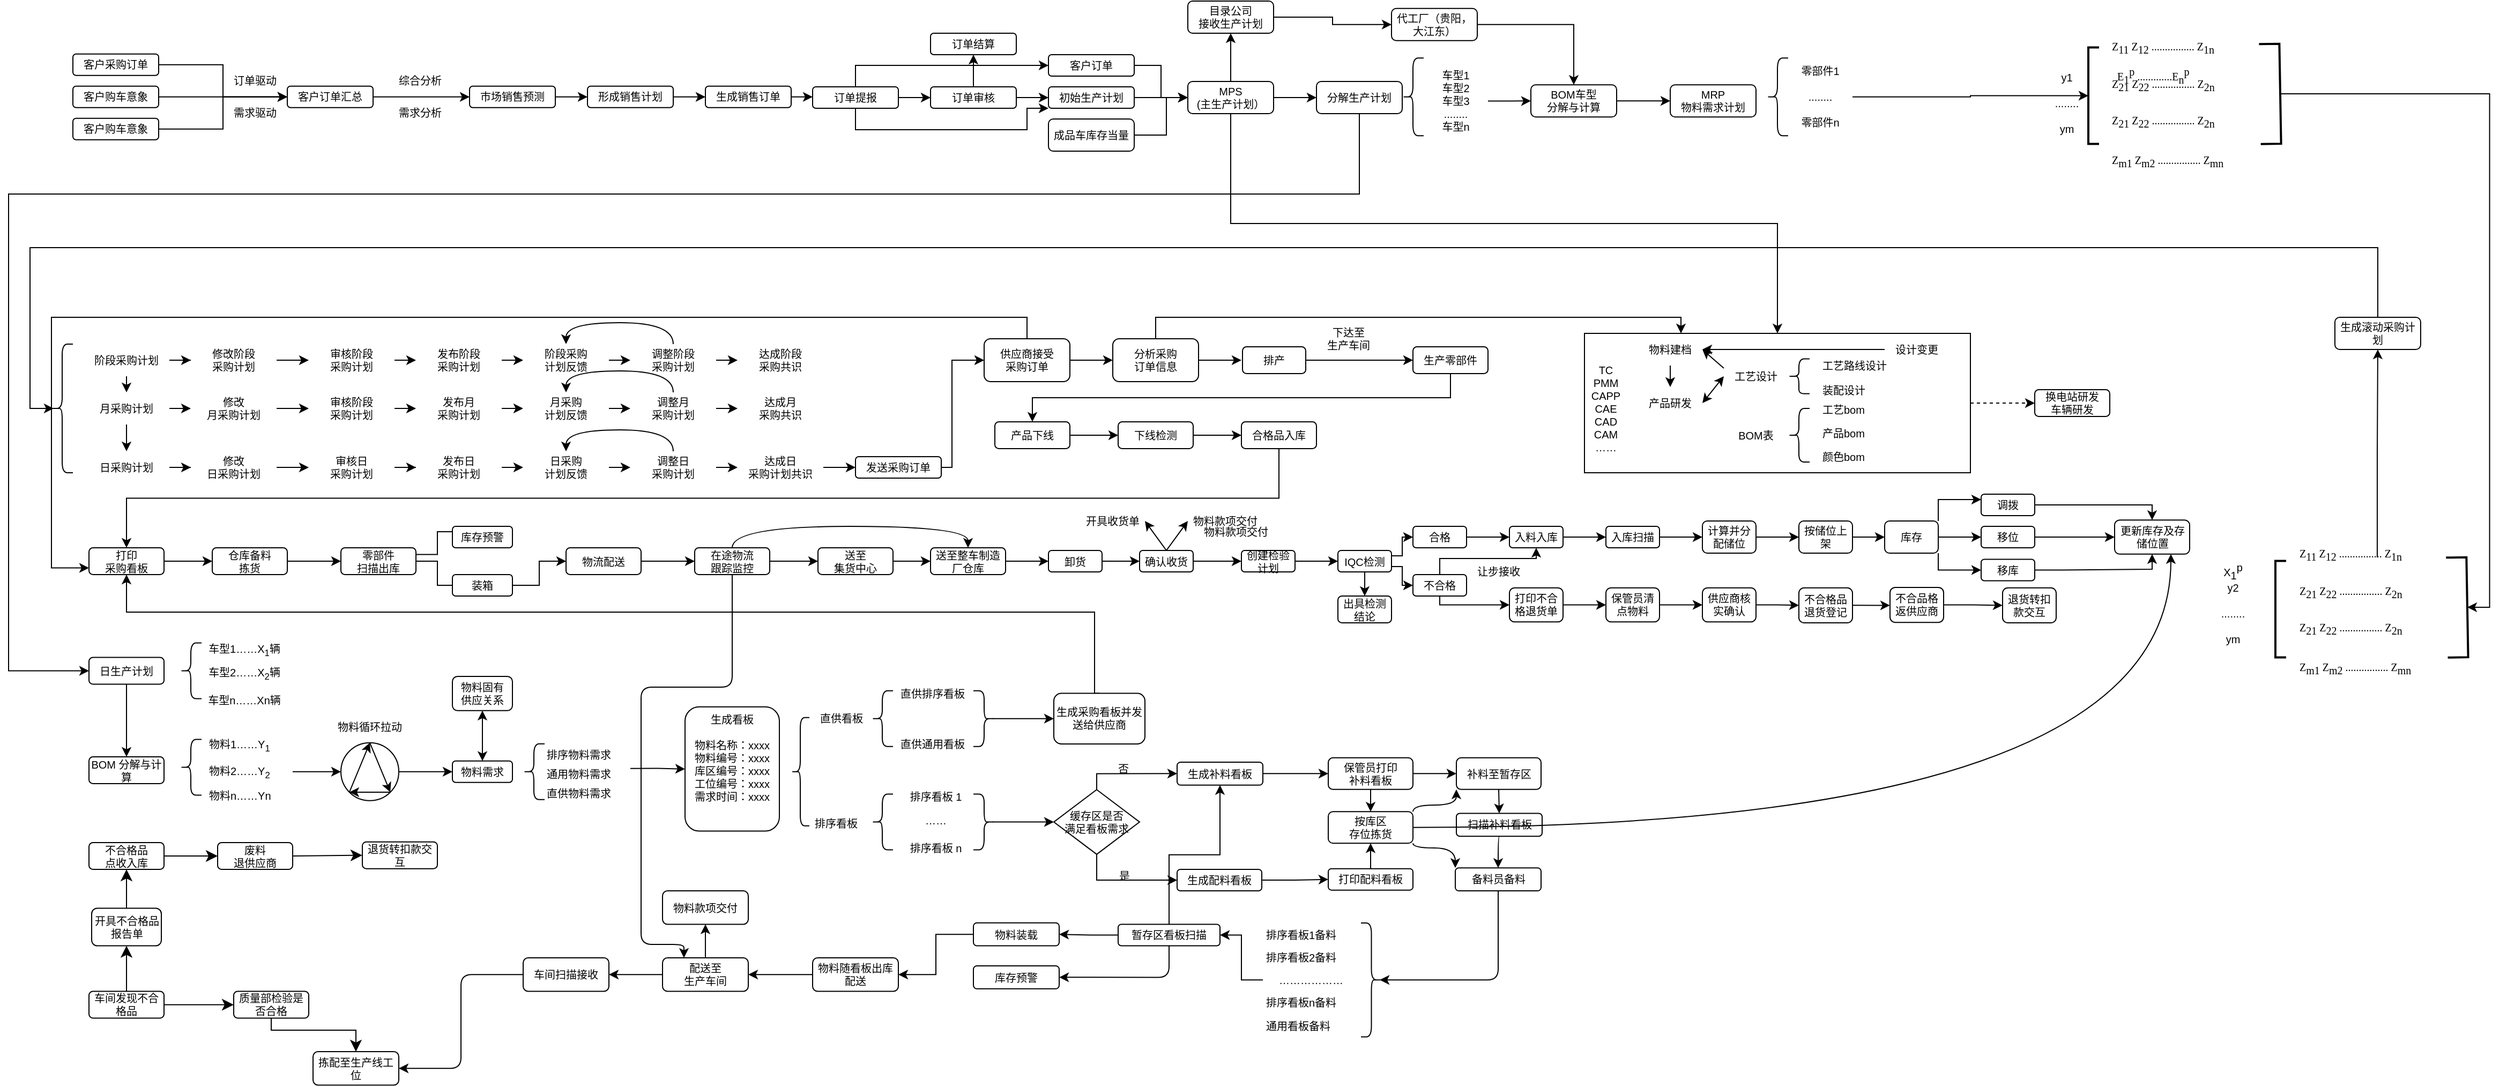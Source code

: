 <mxfile version="20.8.3" type="github">
  <diagram id="C5RBs43oDa-KdzZeNtuy" name="Page-1">
    <mxGraphModel dx="908" dy="1888" grid="1" gridSize="10" guides="1" tooltips="1" connect="1" arrows="1" fold="1" page="1" pageScale="1" pageWidth="827" pageHeight="1169" math="0" shadow="0">
      <root>
        <mxCell id="WIyWlLk6GJQsqaUBKTNV-0" />
        <mxCell id="WIyWlLk6GJQsqaUBKTNV-1" parent="WIyWlLk6GJQsqaUBKTNV-0" />
        <mxCell id="sxWZpPEsp6KU3jiY7LQL-4" style="edgeStyle=orthogonalEdgeStyle;rounded=0;orthogonalLoop=1;jettySize=auto;html=1;exitX=1;exitY=0.5;exitDx=0;exitDy=0;entryX=0;entryY=0.5;entryDx=0;entryDy=0;fontSize=10;" parent="WIyWlLk6GJQsqaUBKTNV-1" source="WIyWlLk6GJQsqaUBKTNV-3" target="sxWZpPEsp6KU3jiY7LQL-2" edge="1">
          <mxGeometry relative="1" as="geometry" />
        </mxCell>
        <mxCell id="WIyWlLk6GJQsqaUBKTNV-3" value="客户采购订单" style="rounded=1;whiteSpace=wrap;html=1;fontSize=10;glass=0;strokeWidth=1;shadow=0;" parent="WIyWlLk6GJQsqaUBKTNV-1" vertex="1">
          <mxGeometry x="70" y="-70.62" width="80" height="20" as="geometry" />
        </mxCell>
        <mxCell id="WIyWlLk6GJQsqaUBKTNV-4" value="Yes" style="rounded=0;html=1;jettySize=auto;orthogonalLoop=1;fontSize=11;endArrow=block;endFill=0;endSize=8;strokeWidth=1;shadow=0;labelBackgroundColor=none;edgeStyle=orthogonalEdgeStyle;" parent="WIyWlLk6GJQsqaUBKTNV-1" edge="1">
          <mxGeometry y="20" relative="1" as="geometry">
            <mxPoint as="offset" />
            <mxPoint x="220" y="250" as="sourcePoint" />
          </mxGeometry>
        </mxCell>
        <mxCell id="WIyWlLk6GJQsqaUBKTNV-5" value="No" style="edgeStyle=orthogonalEdgeStyle;rounded=0;html=1;jettySize=auto;orthogonalLoop=1;fontSize=11;endArrow=block;endFill=0;endSize=8;strokeWidth=1;shadow=0;labelBackgroundColor=none;" parent="WIyWlLk6GJQsqaUBKTNV-1" edge="1">
          <mxGeometry y="10" relative="1" as="geometry">
            <mxPoint as="offset" />
            <mxPoint x="270" y="210" as="sourcePoint" />
          </mxGeometry>
        </mxCell>
        <mxCell id="WIyWlLk6GJQsqaUBKTNV-8" value="No" style="rounded=0;html=1;jettySize=auto;orthogonalLoop=1;fontSize=11;endArrow=block;endFill=0;endSize=8;strokeWidth=1;shadow=0;labelBackgroundColor=none;edgeStyle=orthogonalEdgeStyle;" parent="WIyWlLk6GJQsqaUBKTNV-1" edge="1">
          <mxGeometry x="0.333" y="20" relative="1" as="geometry">
            <mxPoint as="offset" />
            <mxPoint x="220" y="370" as="sourcePoint" />
          </mxGeometry>
        </mxCell>
        <mxCell id="WIyWlLk6GJQsqaUBKTNV-9" value="Yes" style="edgeStyle=orthogonalEdgeStyle;rounded=0;html=1;jettySize=auto;orthogonalLoop=1;fontSize=11;endArrow=block;endFill=0;endSize=8;strokeWidth=1;shadow=0;labelBackgroundColor=none;" parent="WIyWlLk6GJQsqaUBKTNV-1" edge="1">
          <mxGeometry y="10" relative="1" as="geometry">
            <mxPoint as="offset" />
            <mxPoint x="320" y="330" as="targetPoint" />
          </mxGeometry>
        </mxCell>
        <mxCell id="sxWZpPEsp6KU3jiY7LQL-5" style="edgeStyle=orthogonalEdgeStyle;rounded=0;orthogonalLoop=1;jettySize=auto;html=1;exitX=1;exitY=0.5;exitDx=0;exitDy=0;entryX=1;entryY=1;entryDx=0;entryDy=0;fontSize=10;" parent="WIyWlLk6GJQsqaUBKTNV-1" source="sxWZpPEsp6KU3jiY7LQL-0" target="sxWZpPEsp6KU3jiY7LQL-7" edge="1">
          <mxGeometry relative="1" as="geometry">
            <mxPoint x="240" y="-30.62" as="targetPoint" />
            <Array as="points">
              <mxPoint x="210" y="-30.62" />
              <mxPoint x="210" y="-30.62" />
            </Array>
          </mxGeometry>
        </mxCell>
        <mxCell id="sxWZpPEsp6KU3jiY7LQL-0" value="客户购车意象" style="rounded=1;whiteSpace=wrap;html=1;fontSize=10;glass=0;strokeWidth=1;shadow=0;" parent="WIyWlLk6GJQsqaUBKTNV-1" vertex="1">
          <mxGeometry x="70" y="-40.62" width="80" height="20" as="geometry" />
        </mxCell>
        <mxCell id="sxWZpPEsp6KU3jiY7LQL-6" style="edgeStyle=orthogonalEdgeStyle;rounded=0;orthogonalLoop=1;jettySize=auto;html=1;exitX=1;exitY=0.5;exitDx=0;exitDy=0;entryX=1;entryY=1;entryDx=0;entryDy=0;fontSize=10;" parent="WIyWlLk6GJQsqaUBKTNV-1" source="sxWZpPEsp6KU3jiY7LQL-1" target="sxWZpPEsp6KU3jiY7LQL-7" edge="1">
          <mxGeometry relative="1" as="geometry">
            <mxPoint x="240" y="-30.62" as="targetPoint" />
            <Array as="points">
              <mxPoint x="210" y="-0.62" />
              <mxPoint x="210" y="-30.62" />
            </Array>
          </mxGeometry>
        </mxCell>
        <mxCell id="sxWZpPEsp6KU3jiY7LQL-1" value="客户购车意象" style="rounded=1;whiteSpace=wrap;html=1;fontSize=10;glass=0;strokeWidth=1;shadow=0;" parent="WIyWlLk6GJQsqaUBKTNV-1" vertex="1">
          <mxGeometry x="70" y="-10.62" width="80" height="20" as="geometry" />
        </mxCell>
        <mxCell id="sxWZpPEsp6KU3jiY7LQL-10" style="edgeStyle=orthogonalEdgeStyle;rounded=0;orthogonalLoop=1;jettySize=auto;html=1;exitX=1;exitY=0.5;exitDx=0;exitDy=0;entryX=0;entryY=0.5;entryDx=0;entryDy=0;fontSize=10;" parent="WIyWlLk6GJQsqaUBKTNV-1" source="sxWZpPEsp6KU3jiY7LQL-2" target="sxWZpPEsp6KU3jiY7LQL-9" edge="1">
          <mxGeometry relative="1" as="geometry" />
        </mxCell>
        <mxCell id="sxWZpPEsp6KU3jiY7LQL-2" value="客户订单汇总" style="rounded=1;whiteSpace=wrap;html=1;fontSize=10;glass=0;strokeWidth=1;shadow=0;" parent="WIyWlLk6GJQsqaUBKTNV-1" vertex="1">
          <mxGeometry x="270" y="-40.62" width="80" height="20" as="geometry" />
        </mxCell>
        <mxCell id="sxWZpPEsp6KU3jiY7LQL-7" value="订单驱动" style="text;html=1;strokeColor=none;fillColor=none;align=center;verticalAlign=middle;whiteSpace=wrap;rounded=0;fontSize=10;" parent="WIyWlLk6GJQsqaUBKTNV-1" vertex="1">
          <mxGeometry x="210" y="-60.62" width="60" height="30" as="geometry" />
        </mxCell>
        <mxCell id="eawYr1RKU0Vx4EdxSpLG-5" style="edgeStyle=orthogonalEdgeStyle;rounded=0;orthogonalLoop=1;jettySize=auto;html=1;exitX=1;exitY=0;exitDx=0;exitDy=0;entryX=0;entryY=0.5;entryDx=0;entryDy=0;fontSize=10;" parent="WIyWlLk6GJQsqaUBKTNV-1" source="sxWZpPEsp6KU3jiY7LQL-8" target="sxWZpPEsp6KU3jiY7LQL-2" edge="1">
          <mxGeometry relative="1" as="geometry" />
        </mxCell>
        <mxCell id="sxWZpPEsp6KU3jiY7LQL-8" value="需求驱动" style="text;html=1;strokeColor=none;fillColor=none;align=center;verticalAlign=middle;whiteSpace=wrap;rounded=0;fontSize=10;" parent="WIyWlLk6GJQsqaUBKTNV-1" vertex="1">
          <mxGeometry x="210" y="-30.62" width="60" height="30" as="geometry" />
        </mxCell>
        <mxCell id="67DfNJz796cae_3MI913-1" value="" style="edgeStyle=orthogonalEdgeStyle;rounded=0;orthogonalLoop=1;jettySize=auto;html=1;entryX=0;entryY=0.5;entryDx=0;entryDy=0;fontSize=10;" parent="WIyWlLk6GJQsqaUBKTNV-1" source="sxWZpPEsp6KU3jiY7LQL-9" target="67DfNJz796cae_3MI913-2" edge="1">
          <mxGeometry relative="1" as="geometry">
            <mxPoint x="560" y="-30.62" as="targetPoint" />
          </mxGeometry>
        </mxCell>
        <mxCell id="sxWZpPEsp6KU3jiY7LQL-9" value="市场销售预测" style="rounded=1;whiteSpace=wrap;html=1;fontSize=10;glass=0;strokeWidth=1;shadow=0;" parent="WIyWlLk6GJQsqaUBKTNV-1" vertex="1">
          <mxGeometry x="440" y="-40.62" width="80" height="20" as="geometry" />
        </mxCell>
        <mxCell id="sxWZpPEsp6KU3jiY7LQL-11" value="综合分析" style="text;html=1;strokeColor=none;fillColor=none;align=center;verticalAlign=middle;whiteSpace=wrap;rounded=0;fontSize=10;" parent="WIyWlLk6GJQsqaUBKTNV-1" vertex="1">
          <mxGeometry x="364" y="-60.62" width="60" height="30" as="geometry" />
        </mxCell>
        <mxCell id="sxWZpPEsp6KU3jiY7LQL-12" value="需求分析" style="text;html=1;strokeColor=none;fillColor=none;align=center;verticalAlign=middle;whiteSpace=wrap;rounded=0;fontSize=10;" parent="WIyWlLk6GJQsqaUBKTNV-1" vertex="1">
          <mxGeometry x="364" y="-30.62" width="60" height="30" as="geometry" />
        </mxCell>
        <mxCell id="67DfNJz796cae_3MI913-4" style="edgeStyle=orthogonalEdgeStyle;rounded=0;orthogonalLoop=1;jettySize=auto;html=1;exitX=1;exitY=0.5;exitDx=0;exitDy=0;entryX=0;entryY=0.5;entryDx=0;entryDy=0;fontSize=10;" parent="WIyWlLk6GJQsqaUBKTNV-1" source="67DfNJz796cae_3MI913-2" target="67DfNJz796cae_3MI913-3" edge="1">
          <mxGeometry relative="1" as="geometry" />
        </mxCell>
        <mxCell id="67DfNJz796cae_3MI913-2" value="形成销售计划" style="rounded=1;whiteSpace=wrap;html=1;fontSize=10;glass=0;strokeWidth=1;shadow=0;" parent="WIyWlLk6GJQsqaUBKTNV-1" vertex="1">
          <mxGeometry x="550" y="-40.62" width="80" height="20" as="geometry" />
        </mxCell>
        <mxCell id="67DfNJz796cae_3MI913-8" style="edgeStyle=orthogonalEdgeStyle;rounded=0;orthogonalLoop=1;jettySize=auto;html=1;exitX=1;exitY=0.5;exitDx=0;exitDy=0;entryX=0;entryY=0.5;entryDx=0;entryDy=0;fontSize=10;" parent="WIyWlLk6GJQsqaUBKTNV-1" source="67DfNJz796cae_3MI913-3" target="67DfNJz796cae_3MI913-6" edge="1">
          <mxGeometry relative="1" as="geometry" />
        </mxCell>
        <mxCell id="67DfNJz796cae_3MI913-3" value="生成销售订单" style="rounded=1;whiteSpace=wrap;html=1;fontSize=10;glass=0;strokeWidth=1;shadow=0;" parent="WIyWlLk6GJQsqaUBKTNV-1" vertex="1">
          <mxGeometry x="660" y="-40.62" width="80" height="20" as="geometry" />
        </mxCell>
        <mxCell id="67DfNJz796cae_3MI913-10" style="edgeStyle=orthogonalEdgeStyle;rounded=0;orthogonalLoop=1;jettySize=auto;html=1;exitX=1;exitY=0.5;exitDx=0;exitDy=0;entryX=0;entryY=0.5;entryDx=0;entryDy=0;fontSize=10;" parent="WIyWlLk6GJQsqaUBKTNV-1" source="67DfNJz796cae_3MI913-6" target="67DfNJz796cae_3MI913-9" edge="1">
          <mxGeometry relative="1" as="geometry" />
        </mxCell>
        <mxCell id="67DfNJz796cae_3MI913-17" style="edgeStyle=orthogonalEdgeStyle;rounded=0;orthogonalLoop=1;jettySize=auto;html=1;exitX=0.5;exitY=0;exitDx=0;exitDy=0;entryX=0;entryY=0.5;entryDx=0;entryDy=0;fontSize=10;" parent="WIyWlLk6GJQsqaUBKTNV-1" source="67DfNJz796cae_3MI913-6" target="67DfNJz796cae_3MI913-15" edge="1">
          <mxGeometry relative="1" as="geometry" />
        </mxCell>
        <mxCell id="67DfNJz796cae_3MI913-18" style="edgeStyle=orthogonalEdgeStyle;rounded=0;orthogonalLoop=1;jettySize=auto;html=1;exitX=0.5;exitY=1;exitDx=0;exitDy=0;entryX=0;entryY=1;entryDx=0;entryDy=0;fontSize=10;" parent="WIyWlLk6GJQsqaUBKTNV-1" source="67DfNJz796cae_3MI913-6" target="67DfNJz796cae_3MI913-13" edge="1">
          <mxGeometry relative="1" as="geometry">
            <mxPoint x="970" y="-20.0" as="targetPoint" />
            <Array as="points">
              <mxPoint x="800" y="-3.553e-15" />
              <mxPoint x="960" y="-3.553e-15" />
              <mxPoint x="960" y="-20.0" />
            </Array>
          </mxGeometry>
        </mxCell>
        <mxCell id="67DfNJz796cae_3MI913-6" value="订单提报" style="rounded=1;whiteSpace=wrap;html=1;fontSize=10;glass=0;strokeWidth=1;shadow=0;" parent="WIyWlLk6GJQsqaUBKTNV-1" vertex="1">
          <mxGeometry x="760" y="-40" width="80" height="20" as="geometry" />
        </mxCell>
        <mxCell id="67DfNJz796cae_3MI913-12" style="edgeStyle=orthogonalEdgeStyle;rounded=0;orthogonalLoop=1;jettySize=auto;html=1;exitX=0.5;exitY=0;exitDx=0;exitDy=0;entryX=0.5;entryY=1;entryDx=0;entryDy=0;fontSize=10;" parent="WIyWlLk6GJQsqaUBKTNV-1" source="67DfNJz796cae_3MI913-9" target="67DfNJz796cae_3MI913-11" edge="1">
          <mxGeometry relative="1" as="geometry" />
        </mxCell>
        <mxCell id="67DfNJz796cae_3MI913-14" style="edgeStyle=orthogonalEdgeStyle;rounded=0;orthogonalLoop=1;jettySize=auto;html=1;exitX=1;exitY=0.5;exitDx=0;exitDy=0;entryX=0;entryY=0.5;entryDx=0;entryDy=0;fontSize=10;" parent="WIyWlLk6GJQsqaUBKTNV-1" source="67DfNJz796cae_3MI913-9" target="67DfNJz796cae_3MI913-13" edge="1">
          <mxGeometry relative="1" as="geometry" />
        </mxCell>
        <mxCell id="67DfNJz796cae_3MI913-9" value="订单审核" style="rounded=1;whiteSpace=wrap;html=1;fontSize=10;glass=0;strokeWidth=1;shadow=0;" parent="WIyWlLk6GJQsqaUBKTNV-1" vertex="1">
          <mxGeometry x="870" y="-40" width="80" height="20" as="geometry" />
        </mxCell>
        <mxCell id="67DfNJz796cae_3MI913-11" value="订单结算" style="rounded=1;whiteSpace=wrap;html=1;fontSize=10;glass=0;strokeWidth=1;shadow=0;" parent="WIyWlLk6GJQsqaUBKTNV-1" vertex="1">
          <mxGeometry x="870" y="-90" width="80" height="20" as="geometry" />
        </mxCell>
        <mxCell id="67DfNJz796cae_3MI913-22" style="edgeStyle=orthogonalEdgeStyle;rounded=0;orthogonalLoop=1;jettySize=auto;html=1;exitX=1;exitY=0.5;exitDx=0;exitDy=0;fontSize=10;" parent="WIyWlLk6GJQsqaUBKTNV-1" source="67DfNJz796cae_3MI913-13" edge="1">
          <mxGeometry relative="1" as="geometry">
            <mxPoint x="1110" y="-30" as="targetPoint" />
          </mxGeometry>
        </mxCell>
        <mxCell id="67DfNJz796cae_3MI913-13" value="初始生产计划" style="rounded=1;whiteSpace=wrap;html=1;fontSize=10;glass=0;strokeWidth=1;shadow=0;" parent="WIyWlLk6GJQsqaUBKTNV-1" vertex="1">
          <mxGeometry x="980" y="-40" width="80" height="20" as="geometry" />
        </mxCell>
        <mxCell id="67DfNJz796cae_3MI913-21" style="edgeStyle=orthogonalEdgeStyle;rounded=0;orthogonalLoop=1;jettySize=auto;html=1;exitX=1;exitY=0.5;exitDx=0;exitDy=0;entryX=0;entryY=0.5;entryDx=0;entryDy=0;fontSize=10;" parent="WIyWlLk6GJQsqaUBKTNV-1" source="67DfNJz796cae_3MI913-15" target="67DfNJz796cae_3MI913-20" edge="1">
          <mxGeometry relative="1" as="geometry" />
        </mxCell>
        <mxCell id="67DfNJz796cae_3MI913-15" value="客户订单" style="rounded=1;whiteSpace=wrap;html=1;fontSize=10;glass=0;strokeWidth=1;shadow=0;" parent="WIyWlLk6GJQsqaUBKTNV-1" vertex="1">
          <mxGeometry x="980" y="-70" width="80" height="20" as="geometry" />
        </mxCell>
        <mxCell id="67DfNJz796cae_3MI913-23" style="edgeStyle=orthogonalEdgeStyle;rounded=0;orthogonalLoop=1;jettySize=auto;html=1;exitX=1;exitY=0.5;exitDx=0;exitDy=0;fontSize=10;" parent="WIyWlLk6GJQsqaUBKTNV-1" source="67DfNJz796cae_3MI913-16" edge="1">
          <mxGeometry relative="1" as="geometry">
            <mxPoint x="1110" y="-30" as="targetPoint" />
            <Array as="points">
              <mxPoint x="1090" y="5.0" />
              <mxPoint x="1090" y="-30" />
            </Array>
          </mxGeometry>
        </mxCell>
        <mxCell id="67DfNJz796cae_3MI913-16" value="成品车库存当量" style="rounded=1;whiteSpace=wrap;html=1;fontSize=10;glass=0;strokeWidth=1;shadow=0;" parent="WIyWlLk6GJQsqaUBKTNV-1" vertex="1">
          <mxGeometry x="980" y="-10.0" width="80" height="30" as="geometry" />
        </mxCell>
        <mxCell id="67DfNJz796cae_3MI913-25" style="edgeStyle=orthogonalEdgeStyle;rounded=0;orthogonalLoop=1;jettySize=auto;html=1;exitX=0.5;exitY=0;exitDx=0;exitDy=0;entryX=0.5;entryY=1;entryDx=0;entryDy=0;fontSize=10;" parent="WIyWlLk6GJQsqaUBKTNV-1" source="67DfNJz796cae_3MI913-20" target="67DfNJz796cae_3MI913-24" edge="1">
          <mxGeometry relative="1" as="geometry" />
        </mxCell>
        <mxCell id="67DfNJz796cae_3MI913-29" style="edgeStyle=orthogonalEdgeStyle;rounded=0;orthogonalLoop=1;jettySize=auto;html=1;exitX=1;exitY=0.5;exitDx=0;exitDy=0;entryX=0;entryY=0.5;entryDx=0;entryDy=0;fontSize=10;" parent="WIyWlLk6GJQsqaUBKTNV-1" source="67DfNJz796cae_3MI913-20" target="67DfNJz796cae_3MI913-28" edge="1">
          <mxGeometry relative="1" as="geometry" />
        </mxCell>
        <mxCell id="eawYr1RKU0Vx4EdxSpLG-9" style="edgeStyle=orthogonalEdgeStyle;rounded=0;orthogonalLoop=1;jettySize=auto;html=1;exitX=0.5;exitY=1;exitDx=0;exitDy=0;fontSize=10;" parent="WIyWlLk6GJQsqaUBKTNV-1" source="67DfNJz796cae_3MI913-20" target="y5j1Sjd7mTi9s52NVVIf-0" edge="1">
          <mxGeometry relative="1" as="geometry" />
        </mxCell>
        <mxCell id="67DfNJz796cae_3MI913-20" value="MPS&lt;br style=&quot;font-size: 10px;&quot;&gt;(主生产计划）" style="rounded=1;whiteSpace=wrap;html=1;fontSize=10;glass=0;strokeWidth=1;shadow=0;" parent="WIyWlLk6GJQsqaUBKTNV-1" vertex="1">
          <mxGeometry x="1110" y="-45" width="80" height="30" as="geometry" />
        </mxCell>
        <mxCell id="67DfNJz796cae_3MI913-27" style="edgeStyle=orthogonalEdgeStyle;rounded=0;orthogonalLoop=1;jettySize=auto;html=1;exitX=1;exitY=0.5;exitDx=0;exitDy=0;entryX=0;entryY=0.5;entryDx=0;entryDy=0;fontSize=10;" parent="WIyWlLk6GJQsqaUBKTNV-1" source="67DfNJz796cae_3MI913-24" target="67DfNJz796cae_3MI913-26" edge="1">
          <mxGeometry relative="1" as="geometry" />
        </mxCell>
        <mxCell id="67DfNJz796cae_3MI913-24" value="目录公司&lt;br style=&quot;font-size: 10px;&quot;&gt;接收生产计划" style="rounded=1;whiteSpace=wrap;html=1;fontSize=10;glass=0;strokeWidth=1;shadow=0;" parent="WIyWlLk6GJQsqaUBKTNV-1" vertex="1">
          <mxGeometry x="1110" y="-120" width="80" height="30" as="geometry" />
        </mxCell>
        <mxCell id="67DfNJz796cae_3MI913-34" style="edgeStyle=orthogonalEdgeStyle;rounded=0;orthogonalLoop=1;jettySize=auto;html=1;exitX=1;exitY=0.5;exitDx=0;exitDy=0;entryX=0.5;entryY=0;entryDx=0;entryDy=0;fontSize=10;" parent="WIyWlLk6GJQsqaUBKTNV-1" source="67DfNJz796cae_3MI913-26" target="67DfNJz796cae_3MI913-33" edge="1">
          <mxGeometry relative="1" as="geometry" />
        </mxCell>
        <mxCell id="67DfNJz796cae_3MI913-26" value="代工厂（贵阳，大江东）" style="rounded=1;whiteSpace=wrap;html=1;fontSize=10;glass=0;strokeWidth=1;shadow=0;" parent="WIyWlLk6GJQsqaUBKTNV-1" vertex="1">
          <mxGeometry x="1300" y="-113.12" width="80" height="30" as="geometry" />
        </mxCell>
        <mxCell id="zZjkPSDoIZH02agbE9ui-63" style="edgeStyle=orthogonalEdgeStyle;rounded=0;orthogonalLoop=1;jettySize=auto;html=1;exitX=0.5;exitY=1;exitDx=0;exitDy=0;entryX=0;entryY=0.5;entryDx=0;entryDy=0;fontSize=10;" parent="WIyWlLk6GJQsqaUBKTNV-1" source="67DfNJz796cae_3MI913-28" target="zZjkPSDoIZH02agbE9ui-62" edge="1">
          <mxGeometry relative="1" as="geometry">
            <Array as="points">
              <mxPoint x="1270" y="60" />
              <mxPoint x="10" y="60" />
              <mxPoint x="10" y="505" />
            </Array>
          </mxGeometry>
        </mxCell>
        <mxCell id="67DfNJz796cae_3MI913-28" value="分解生产计划" style="rounded=1;whiteSpace=wrap;html=1;fontSize=10;glass=0;strokeWidth=1;shadow=0;" parent="WIyWlLk6GJQsqaUBKTNV-1" vertex="1">
          <mxGeometry x="1230" y="-45.0" width="80" height="30" as="geometry" />
        </mxCell>
        <mxCell id="67DfNJz796cae_3MI913-31" value="" style="shape=curlyBracket;whiteSpace=wrap;html=1;rounded=1;labelPosition=left;verticalLabelPosition=middle;align=right;verticalAlign=middle;size=0.5;fontSize=10;" parent="WIyWlLk6GJQsqaUBKTNV-1" vertex="1">
          <mxGeometry x="1310" y="-66.87" width="20" height="72.5" as="geometry" />
        </mxCell>
        <mxCell id="67DfNJz796cae_3MI913-37" style="edgeStyle=orthogonalEdgeStyle;rounded=0;orthogonalLoop=1;jettySize=auto;html=1;exitX=1;exitY=0.5;exitDx=0;exitDy=0;entryX=0;entryY=0.5;entryDx=0;entryDy=0;fontSize=10;" parent="WIyWlLk6GJQsqaUBKTNV-1" source="67DfNJz796cae_3MI913-32" target="67DfNJz796cae_3MI913-33" edge="1">
          <mxGeometry relative="1" as="geometry" />
        </mxCell>
        <mxCell id="67DfNJz796cae_3MI913-32" value="车型1&lt;br style=&quot;font-size: 10px;&quot;&gt;车型2&lt;br style=&quot;font-size: 10px;&quot;&gt;车型3&lt;br style=&quot;font-size: 10px;&quot;&gt;........&lt;br style=&quot;font-size: 10px;&quot;&gt;车型n" style="text;html=1;strokeColor=none;fillColor=none;align=center;verticalAlign=middle;whiteSpace=wrap;rounded=0;fontSize=10;" parent="WIyWlLk6GJQsqaUBKTNV-1" vertex="1">
          <mxGeometry x="1330" y="-66.75" width="60" height="80" as="geometry" />
        </mxCell>
        <mxCell id="67DfNJz796cae_3MI913-40" style="edgeStyle=orthogonalEdgeStyle;rounded=0;orthogonalLoop=1;jettySize=auto;html=1;exitX=1;exitY=0.5;exitDx=0;exitDy=0;entryX=0;entryY=0.5;entryDx=0;entryDy=0;fontSize=10;" parent="WIyWlLk6GJQsqaUBKTNV-1" source="67DfNJz796cae_3MI913-33" target="67DfNJz796cae_3MI913-39" edge="1">
          <mxGeometry relative="1" as="geometry" />
        </mxCell>
        <mxCell id="67DfNJz796cae_3MI913-33" value="BOM车型&lt;br style=&quot;font-size: 10px;&quot;&gt;分解与计算" style="rounded=1;whiteSpace=wrap;html=1;fontSize=10;glass=0;strokeWidth=1;shadow=0;" parent="WIyWlLk6GJQsqaUBKTNV-1" vertex="1">
          <mxGeometry x="1430" y="-41.87" width="80" height="30" as="geometry" />
        </mxCell>
        <mxCell id="67DfNJz796cae_3MI913-39" value="MRP&lt;br style=&quot;font-size: 10px;&quot;&gt;物料需求计划" style="rounded=1;whiteSpace=wrap;html=1;fontSize=10;glass=0;strokeWidth=1;shadow=0;" parent="WIyWlLk6GJQsqaUBKTNV-1" vertex="1">
          <mxGeometry x="1560" y="-41.87" width="80" height="30" as="geometry" />
        </mxCell>
        <mxCell id="67DfNJz796cae_3MI913-41" value="" style="shape=curlyBracket;whiteSpace=wrap;html=1;rounded=1;labelPosition=left;verticalLabelPosition=middle;align=right;verticalAlign=middle;size=0.5;fontSize=10;" parent="WIyWlLk6GJQsqaUBKTNV-1" vertex="1">
          <mxGeometry x="1650" y="-66.87" width="20" height="72.5" as="geometry" />
        </mxCell>
        <mxCell id="67DfNJz796cae_3MI913-44" style="edgeStyle=orthogonalEdgeStyle;rounded=0;orthogonalLoop=1;jettySize=auto;html=1;exitX=1;exitY=0.5;exitDx=0;exitDy=0;entryX=0;entryY=0.5;entryDx=0;entryDy=0;entryPerimeter=0;fontSize=10;" parent="WIyWlLk6GJQsqaUBKTNV-1" source="67DfNJz796cae_3MI913-42" target="67DfNJz796cae_3MI913-43" edge="1">
          <mxGeometry relative="1" as="geometry">
            <mxPoint x="1800" y="111" as="targetPoint" />
          </mxGeometry>
        </mxCell>
        <mxCell id="67DfNJz796cae_3MI913-42" value="零部件1&lt;br style=&quot;font-size: 10px;&quot;&gt;&lt;br style=&quot;font-size: 10px;&quot;&gt;........&lt;br style=&quot;font-size: 10px;&quot;&gt;&lt;br style=&quot;font-size: 10px;&quot;&gt;零部件n" style="text;html=1;strokeColor=none;fillColor=none;align=center;verticalAlign=middle;whiteSpace=wrap;rounded=0;fontSize=10;" parent="WIyWlLk6GJQsqaUBKTNV-1" vertex="1">
          <mxGeometry x="1670" y="-70.62" width="60" height="80" as="geometry" />
        </mxCell>
        <mxCell id="67DfNJz796cae_3MI913-43" value="" style="strokeWidth=2;html=1;shape=mxgraph.flowchart.annotation_1;align=left;pointerEvents=1;fontSize=10;" parent="WIyWlLk6GJQsqaUBKTNV-1" vertex="1">
          <mxGeometry x="1950" y="-76.75" width="10" height="90" as="geometry" />
        </mxCell>
        <mxCell id="67DfNJz796cae_3MI913-45" value="y1&lt;br style=&quot;font-size: 10px;&quot;&gt;&lt;br style=&quot;font-size: 10px;&quot;&gt;........&lt;br style=&quot;font-size: 10px;&quot;&gt;&lt;br style=&quot;font-size: 10px;&quot;&gt;ym" style="text;html=1;strokeColor=none;fillColor=none;align=center;verticalAlign=middle;whiteSpace=wrap;rounded=0;fontSize=10;" parent="WIyWlLk6GJQsqaUBKTNV-1" vertex="1">
          <mxGeometry x="1910" y="-64.87" width="40" height="80" as="geometry" />
        </mxCell>
        <mxCell id="67DfNJz796cae_3MI913-46" value="&lt;p style=&quot;margin: 0cm; font-family: DengXian; font-size: 10px;&quot; class=&quot;MsoNormal&quot;&gt;&lt;font style=&quot;font-size: 10px;&quot;&gt;&lt;span style=&quot;font-size: 10px;&quot; lang=&quot;EN-US&quot;&gt;E&lt;sub style=&quot;font-size: 10px;&quot;&gt;1&lt;/sub&gt;&lt;/span&gt;&lt;span style=&quot;font-size: 10px;&quot; lang=&quot;EN-US&quot;&gt;&lt;sup style=&quot;font-size: 10px;&quot;&gt;p &lt;/sup&gt;.............E&lt;sub style=&quot;font-size: 10px;&quot;&gt;n&lt;/sub&gt;&lt;sup style=&quot;font-size: 10px;&quot;&gt;p&lt;/sup&gt;&lt;/span&gt;&lt;/font&gt;&lt;span style=&quot;font-size: 10px;&quot; lang=&quot;EN-US&quot;&gt;&lt;/span&gt;&lt;/p&gt;" style="text;html=1;strokeColor=none;fillColor=none;align=left;verticalAlign=middle;whiteSpace=wrap;rounded=0;fontSize=10;" parent="WIyWlLk6GJQsqaUBKTNV-1" vertex="1">
          <mxGeometry x="1974.5" y="-75" width="90" height="50" as="geometry" />
        </mxCell>
        <mxCell id="67DfNJz796cae_3MI913-47" value="&lt;p style=&quot;margin: 0cm; font-family: DengXian; font-size: 10px;&quot; class=&quot;MsoNormal&quot;&gt;&lt;font style=&quot;font-size: 10px;&quot;&gt;&lt;span style=&quot;font-size: 10px;&quot; lang=&quot;EN-US&quot;&gt;Z&lt;sub style=&quot;font-size: 10px;&quot;&gt;11&lt;/sub&gt;&lt;/span&gt;&lt;span style=&quot;font-size: 10px;&quot; lang=&quot;EN-US&quot;&gt;&lt;sup style=&quot;font-size: 10px;&quot;&gt;&amp;nbsp;&lt;/sup&gt;&lt;/span&gt;&lt;/font&gt;&lt;span style=&quot;background-color: initial; font-size: 10px;&quot;&gt;Z&lt;sub style=&quot;font-size: 10px;&quot;&gt;12 &lt;/sub&gt;................ Z&lt;sub style=&quot;font-size: 10px;&quot;&gt;1n&lt;/sub&gt;&lt;/span&gt;&lt;/p&gt;&lt;p style=&quot;margin: 0cm; font-family: DengXian; font-size: 10px;&quot; class=&quot;MsoNormal&quot;&gt;&lt;span style=&quot;background-color: initial; font-size: 10px;&quot;&gt;&lt;sub style=&quot;font-size: 10px;&quot;&gt;&lt;br style=&quot;font-size: 10px;&quot;&gt;&lt;/sub&gt;&lt;/span&gt;&lt;/p&gt;&lt;p style=&quot;margin: 0cm; font-family: DengXian; font-size: 10px;&quot; class=&quot;MsoNormal&quot;&gt;&lt;font style=&quot;border-color: var(--border-color); font-size: 10px;&quot;&gt;&lt;span style=&quot;border-color: var(--border-color); font-size: 10px;&quot; lang=&quot;EN-US&quot;&gt;Z&lt;sub style=&quot;border-color: var(--border-color); font-size: 10px;&quot;&gt;21&lt;/sub&gt;&lt;/span&gt;&lt;span style=&quot;border-color: var(--border-color); font-size: 10px;&quot; lang=&quot;EN-US&quot;&gt;&lt;sup style=&quot;border-color: var(--border-color); font-size: 10px;&quot;&gt;&amp;nbsp;&lt;/sup&gt;&lt;/span&gt;&lt;/font&gt;&lt;span style=&quot;border-color: var(--border-color); background-color: initial; font-size: 10px;&quot;&gt;Z&lt;sub style=&quot;border-color: var(--border-color); font-size: 10px;&quot;&gt;22&amp;nbsp;&lt;/sub&gt;................ Z&lt;sub style=&quot;border-color: var(--border-color); font-size: 10px;&quot;&gt;2n&lt;/sub&gt;&lt;/span&gt;&lt;/p&gt;&lt;p style=&quot;margin: 0cm; font-family: DengXian; font-size: 10px;&quot; class=&quot;MsoNormal&quot;&gt;&lt;span style=&quot;border-color: var(--border-color); background-color: initial; font-size: 10px;&quot;&gt;&lt;sub style=&quot;border-color: var(--border-color); font-size: 10px;&quot;&gt;&lt;br style=&quot;font-size: 10px;&quot;&gt;&lt;/sub&gt;&lt;/span&gt;&lt;/p&gt;&lt;p style=&quot;margin: 0cm; font-family: DengXian; font-size: 10px;&quot; class=&quot;MsoNormal&quot;&gt;&lt;span style=&quot;border-color: var(--border-color); background-color: initial; font-size: 10px;&quot;&gt;&lt;sub style=&quot;border-color: var(--border-color); font-size: 10px;&quot;&gt;&lt;font style=&quot;border-color: var(--border-color); font-size: 10px;&quot;&gt;&lt;span style=&quot;border-color: var(--border-color); font-size: 10px;&quot; lang=&quot;EN-US&quot;&gt;Z&lt;sub style=&quot;border-color: var(--border-color); font-size: 10px;&quot;&gt;21&lt;/sub&gt;&lt;/span&gt;&lt;span style=&quot;border-color: var(--border-color); font-size: 10px;&quot; lang=&quot;EN-US&quot;&gt;&lt;sup style=&quot;border-color: var(--border-color); font-size: 10px;&quot;&gt;&amp;nbsp;&lt;/sup&gt;&lt;/span&gt;&lt;/font&gt;&lt;span style=&quot;border-color: var(--border-color); font-size: 10px; background-color: initial;&quot;&gt;Z&lt;sub style=&quot;border-color: var(--border-color); font-size: 10px;&quot;&gt;22&amp;nbsp;&lt;/sub&gt;................ Z&lt;sub style=&quot;border-color: var(--border-color); font-size: 10px;&quot;&gt;2n&lt;/sub&gt;&lt;/span&gt;&lt;br style=&quot;font-size: 10px;&quot;&gt;&lt;/sub&gt;&lt;/span&gt;&lt;/p&gt;&lt;p style=&quot;margin: 0cm; font-family: DengXian; font-size: 10px;&quot; class=&quot;MsoNormal&quot;&gt;&lt;span style=&quot;border-color: var(--border-color); background-color: initial; font-size: 10px;&quot;&gt;&lt;sub style=&quot;border-color: var(--border-color); font-size: 10px;&quot;&gt;&lt;span style=&quot;border-color: var(--border-color); font-size: 10px; background-color: initial;&quot;&gt;&lt;sub style=&quot;border-color: var(--border-color); font-size: 10px;&quot;&gt;&lt;br style=&quot;font-size: 10px;&quot;&gt;&lt;/sub&gt;&lt;/span&gt;&lt;/sub&gt;&lt;/span&gt;&lt;/p&gt;&lt;p style=&quot;margin: 0cm; font-family: DengXian; font-size: 10px;&quot; class=&quot;MsoNormal&quot;&gt;&lt;span style=&quot;border-color: var(--border-color); background-color: initial; font-size: 10px;&quot;&gt;&lt;span style=&quot;border-color: var(--border-color); font-size: 10px;&quot;&gt;&lt;span style=&quot;border-color: var(--border-color); font-size: 10px; background-color: initial;&quot;&gt;&lt;span style=&quot;border-color: var(--border-color); font-size: 10px;&quot;&gt;&lt;/span&gt;&lt;/span&gt;&lt;/span&gt;&lt;/span&gt;&lt;/p&gt;&lt;p style=&quot;border-color: var(--border-color); margin: 0cm; font-family: DengXian; font-size: 10px;&quot; class=&quot;MsoNormal&quot;&gt;&lt;span style=&quot;border-color: var(--border-color); background-color: initial; font-size: 10px;&quot;&gt;&lt;sub style=&quot;border-color: var(--border-color); font-size: 10px;&quot;&gt;&lt;font style=&quot;border-color: var(--border-color); font-size: 10px;&quot;&gt;&lt;span style=&quot;border-color: var(--border-color); font-size: 10px;&quot; lang=&quot;EN-US&quot;&gt;Z&lt;sub style=&quot;border-color: var(--border-color); font-size: 10px;&quot;&gt;m1&lt;/sub&gt;&lt;/span&gt;&lt;span style=&quot;border-color: var(--border-color); font-size: 10px;&quot; lang=&quot;EN-US&quot;&gt;&lt;sup style=&quot;border-color: var(--border-color); font-size: 10px;&quot;&gt;&amp;nbsp;&lt;/sup&gt;&lt;/span&gt;&lt;/font&gt;&lt;span style=&quot;border-color: var(--border-color); font-size: 10px; background-color: initial;&quot;&gt;Z&lt;sub style=&quot;border-color: var(--border-color); font-size: 10px;&quot;&gt;m2&amp;nbsp;&lt;/sub&gt;................ Z&lt;sub style=&quot;border-color: var(--border-color); font-size: 10px;&quot;&gt;mn&lt;/sub&gt;&lt;/span&gt;&lt;/sub&gt;&lt;/span&gt;&lt;/p&gt;" style="text;html=1;strokeColor=none;fillColor=none;align=left;verticalAlign=middle;whiteSpace=wrap;rounded=0;fontSize=10;" parent="WIyWlLk6GJQsqaUBKTNV-1" vertex="1">
          <mxGeometry x="1970" y="-66.75" width="150" height="83.75" as="geometry" />
        </mxCell>
        <mxCell id="eawYr1RKU0Vx4EdxSpLG-4" style="edgeStyle=orthogonalEdgeStyle;rounded=0;orthogonalLoop=1;jettySize=auto;html=1;exitX=0;exitY=0.5;exitDx=0;exitDy=0;exitPerimeter=0;entryX=0;entryY=0.5;entryDx=0;entryDy=0;entryPerimeter=0;fontSize=10;" parent="WIyWlLk6GJQsqaUBKTNV-1" source="njYk10X9vC9XWmvO97f1-0" target="eawYr1RKU0Vx4EdxSpLG-2" edge="1">
          <mxGeometry relative="1" as="geometry" />
        </mxCell>
        <mxCell id="njYk10X9vC9XWmvO97f1-0" value="" style="strokeWidth=2;html=1;shape=mxgraph.flowchart.annotation_1;align=left;pointerEvents=1;rotation=-181;fontSize=10;" parent="WIyWlLk6GJQsqaUBKTNV-1" vertex="1">
          <mxGeometry x="2110" y="-80" width="19" height="93.25" as="geometry" />
        </mxCell>
        <mxCell id="njYk10X9vC9XWmvO97f1-2" value="" style="shape=curlyBracket;whiteSpace=wrap;html=1;rounded=1;labelPosition=left;verticalLabelPosition=middle;align=right;verticalAlign=middle;fontSize=10;" parent="WIyWlLk6GJQsqaUBKTNV-1" vertex="1">
          <mxGeometry x="50" y="200" width="20" height="120" as="geometry" />
        </mxCell>
        <mxCell id="w2PkJwAq_LyLqTt0G6Ef-6" style="edgeStyle=orthogonalEdgeStyle;rounded=0;orthogonalLoop=1;jettySize=auto;html=1;exitX=0.5;exitY=1;exitDx=0;exitDy=0;entryX=0.5;entryY=0;entryDx=0;entryDy=0;fontSize=10;" parent="WIyWlLk6GJQsqaUBKTNV-1" source="w2PkJwAq_LyLqTt0G6Ef-0" target="w2PkJwAq_LyLqTt0G6Ef-1" edge="1">
          <mxGeometry relative="1" as="geometry" />
        </mxCell>
        <mxCell id="w2PkJwAq_LyLqTt0G6Ef-20" style="edgeStyle=orthogonalEdgeStyle;rounded=0;orthogonalLoop=1;jettySize=auto;html=1;exitX=1;exitY=0.5;exitDx=0;exitDy=0;fontSize=10;" parent="WIyWlLk6GJQsqaUBKTNV-1" source="w2PkJwAq_LyLqTt0G6Ef-0" target="w2PkJwAq_LyLqTt0G6Ef-3" edge="1">
          <mxGeometry relative="1" as="geometry" />
        </mxCell>
        <mxCell id="w2PkJwAq_LyLqTt0G6Ef-0" value="阶段采购计划" style="text;html=1;strokeColor=none;fillColor=none;align=center;verticalAlign=middle;whiteSpace=wrap;rounded=0;fontSize=10;" parent="WIyWlLk6GJQsqaUBKTNV-1" vertex="1">
          <mxGeometry x="80" y="200" width="80" height="30" as="geometry" />
        </mxCell>
        <mxCell id="w2PkJwAq_LyLqTt0G6Ef-7" style="edgeStyle=orthogonalEdgeStyle;rounded=0;orthogonalLoop=1;jettySize=auto;html=1;exitX=0.5;exitY=1;exitDx=0;exitDy=0;fontSize=10;" parent="WIyWlLk6GJQsqaUBKTNV-1" source="w2PkJwAq_LyLqTt0G6Ef-1" target="w2PkJwAq_LyLqTt0G6Ef-2" edge="1">
          <mxGeometry relative="1" as="geometry" />
        </mxCell>
        <mxCell id="w2PkJwAq_LyLqTt0G6Ef-32" style="edgeStyle=orthogonalEdgeStyle;rounded=0;orthogonalLoop=1;jettySize=auto;html=1;exitX=1;exitY=0.5;exitDx=0;exitDy=0;entryX=0;entryY=0.5;entryDx=0;entryDy=0;strokeColor=default;fontSize=10;" parent="WIyWlLk6GJQsqaUBKTNV-1" source="w2PkJwAq_LyLqTt0G6Ef-1" target="w2PkJwAq_LyLqTt0G6Ef-4" edge="1">
          <mxGeometry relative="1" as="geometry" />
        </mxCell>
        <mxCell id="w2PkJwAq_LyLqTt0G6Ef-1" value="月采购计划" style="text;html=1;strokeColor=none;fillColor=none;align=center;verticalAlign=middle;whiteSpace=wrap;rounded=0;fontSize=10;" parent="WIyWlLk6GJQsqaUBKTNV-1" vertex="1">
          <mxGeometry x="80" y="245" width="80" height="30" as="geometry" />
        </mxCell>
        <mxCell id="w2PkJwAq_LyLqTt0G6Ef-28" style="edgeStyle=orthogonalEdgeStyle;orthogonalLoop=1;jettySize=auto;html=1;exitX=1;exitY=0.5;exitDx=0;exitDy=0;strokeColor=default;rounded=0;fontSize=10;" parent="WIyWlLk6GJQsqaUBKTNV-1" source="w2PkJwAq_LyLqTt0G6Ef-2" target="w2PkJwAq_LyLqTt0G6Ef-5" edge="1">
          <mxGeometry relative="1" as="geometry" />
        </mxCell>
        <mxCell id="w2PkJwAq_LyLqTt0G6Ef-2" value="日采购计划" style="text;html=1;strokeColor=none;fillColor=none;align=center;verticalAlign=middle;whiteSpace=wrap;rounded=0;fontSize=10;" parent="WIyWlLk6GJQsqaUBKTNV-1" vertex="1">
          <mxGeometry x="80" y="300" width="80" height="30" as="geometry" />
        </mxCell>
        <mxCell id="w2PkJwAq_LyLqTt0G6Ef-21" style="edgeStyle=orthogonalEdgeStyle;rounded=0;orthogonalLoop=1;jettySize=auto;html=1;exitX=1;exitY=0.5;exitDx=0;exitDy=0;fontSize=10;" parent="WIyWlLk6GJQsqaUBKTNV-1" source="w2PkJwAq_LyLqTt0G6Ef-3" target="w2PkJwAq_LyLqTt0G6Ef-8" edge="1">
          <mxGeometry relative="1" as="geometry" />
        </mxCell>
        <mxCell id="w2PkJwAq_LyLqTt0G6Ef-3" value="修改阶段&lt;br style=&quot;font-size: 10px;&quot;&gt;采购计划" style="text;html=1;strokeColor=none;fillColor=none;align=center;verticalAlign=middle;whiteSpace=wrap;rounded=0;fontSize=10;" parent="WIyWlLk6GJQsqaUBKTNV-1" vertex="1">
          <mxGeometry x="180" y="200" width="80" height="30" as="geometry" />
        </mxCell>
        <mxCell id="w2PkJwAq_LyLqTt0G6Ef-33" style="edgeStyle=orthogonalEdgeStyle;rounded=0;orthogonalLoop=1;jettySize=auto;html=1;exitX=1;exitY=0.5;exitDx=0;exitDy=0;strokeColor=default;fontSize=10;" parent="WIyWlLk6GJQsqaUBKTNV-1" source="w2PkJwAq_LyLqTt0G6Ef-4" target="w2PkJwAq_LyLqTt0G6Ef-9" edge="1">
          <mxGeometry relative="1" as="geometry" />
        </mxCell>
        <mxCell id="w2PkJwAq_LyLqTt0G6Ef-4" value="修改&lt;br style=&quot;font-size: 10px;&quot;&gt;月采购计划" style="text;html=1;strokeColor=none;fillColor=none;align=center;verticalAlign=middle;whiteSpace=wrap;rounded=0;fontSize=10;" parent="WIyWlLk6GJQsqaUBKTNV-1" vertex="1">
          <mxGeometry x="180" y="245" width="80" height="30" as="geometry" />
        </mxCell>
        <mxCell id="w2PkJwAq_LyLqTt0G6Ef-29" style="edgeStyle=orthogonalEdgeStyle;rounded=0;orthogonalLoop=1;jettySize=auto;html=1;exitX=1;exitY=0.5;exitDx=0;exitDy=0;strokeColor=default;fontSize=10;" parent="WIyWlLk6GJQsqaUBKTNV-1" source="w2PkJwAq_LyLqTt0G6Ef-5" target="w2PkJwAq_LyLqTt0G6Ef-10" edge="1">
          <mxGeometry relative="1" as="geometry" />
        </mxCell>
        <mxCell id="w2PkJwAq_LyLqTt0G6Ef-5" value="修改&lt;br style=&quot;font-size: 10px;&quot;&gt;日采购计划" style="text;html=1;strokeColor=none;fillColor=none;align=center;verticalAlign=middle;whiteSpace=wrap;rounded=0;fontSize=10;" parent="WIyWlLk6GJQsqaUBKTNV-1" vertex="1">
          <mxGeometry x="180" y="300" width="80" height="30" as="geometry" />
        </mxCell>
        <mxCell id="w2PkJwAq_LyLqTt0G6Ef-22" style="edgeStyle=orthogonalEdgeStyle;rounded=0;orthogonalLoop=1;jettySize=auto;html=1;exitX=1;exitY=0.5;exitDx=0;exitDy=0;entryX=0;entryY=0.5;entryDx=0;entryDy=0;fontSize=10;" parent="WIyWlLk6GJQsqaUBKTNV-1" source="w2PkJwAq_LyLqTt0G6Ef-8" target="w2PkJwAq_LyLqTt0G6Ef-11" edge="1">
          <mxGeometry relative="1" as="geometry" />
        </mxCell>
        <mxCell id="w2PkJwAq_LyLqTt0G6Ef-8" value="审核阶段&lt;br style=&quot;font-size: 10px;&quot;&gt;采购计划" style="text;html=1;strokeColor=none;fillColor=none;align=center;verticalAlign=middle;whiteSpace=wrap;rounded=0;fontSize=10;" parent="WIyWlLk6GJQsqaUBKTNV-1" vertex="1">
          <mxGeometry x="290" y="200" width="80" height="30" as="geometry" />
        </mxCell>
        <mxCell id="w2PkJwAq_LyLqTt0G6Ef-34" style="edgeStyle=orthogonalEdgeStyle;rounded=0;orthogonalLoop=1;jettySize=auto;html=1;exitX=1;exitY=0.5;exitDx=0;exitDy=0;entryX=0;entryY=0.5;entryDx=0;entryDy=0;strokeColor=default;fontSize=10;" parent="WIyWlLk6GJQsqaUBKTNV-1" source="w2PkJwAq_LyLqTt0G6Ef-9" target="w2PkJwAq_LyLqTt0G6Ef-12" edge="1">
          <mxGeometry relative="1" as="geometry" />
        </mxCell>
        <mxCell id="w2PkJwAq_LyLqTt0G6Ef-9" value="审核阶段&lt;br style=&quot;font-size: 10px;&quot;&gt;采购计划" style="text;html=1;strokeColor=none;fillColor=none;align=center;verticalAlign=middle;whiteSpace=wrap;rounded=0;fontSize=10;" parent="WIyWlLk6GJQsqaUBKTNV-1" vertex="1">
          <mxGeometry x="290" y="245" width="80" height="30" as="geometry" />
        </mxCell>
        <mxCell id="w2PkJwAq_LyLqTt0G6Ef-30" style="edgeStyle=orthogonalEdgeStyle;rounded=0;orthogonalLoop=1;jettySize=auto;html=1;exitX=1;exitY=0.5;exitDx=0;exitDy=0;strokeColor=default;fontSize=10;" parent="WIyWlLk6GJQsqaUBKTNV-1" source="w2PkJwAq_LyLqTt0G6Ef-10" target="w2PkJwAq_LyLqTt0G6Ef-13" edge="1">
          <mxGeometry relative="1" as="geometry" />
        </mxCell>
        <mxCell id="w2PkJwAq_LyLqTt0G6Ef-10" value="审核日&lt;br style=&quot;font-size: 10px;&quot;&gt;采购计划" style="text;html=1;strokeColor=none;fillColor=none;align=center;verticalAlign=middle;whiteSpace=wrap;rounded=0;fontSize=10;" parent="WIyWlLk6GJQsqaUBKTNV-1" vertex="1">
          <mxGeometry x="290" y="300" width="80" height="30" as="geometry" />
        </mxCell>
        <mxCell id="w2PkJwAq_LyLqTt0G6Ef-23" style="edgeStyle=orthogonalEdgeStyle;rounded=0;orthogonalLoop=1;jettySize=auto;html=1;exitX=1;exitY=0.5;exitDx=0;exitDy=0;entryX=0;entryY=0.5;entryDx=0;entryDy=0;fontSize=10;" parent="WIyWlLk6GJQsqaUBKTNV-1" source="w2PkJwAq_LyLqTt0G6Ef-11" target="w2PkJwAq_LyLqTt0G6Ef-14" edge="1">
          <mxGeometry relative="1" as="geometry" />
        </mxCell>
        <mxCell id="w2PkJwAq_LyLqTt0G6Ef-11" value="发布阶段&lt;br style=&quot;font-size: 10px;&quot;&gt;采购计划" style="text;html=1;strokeColor=none;fillColor=none;align=center;verticalAlign=middle;whiteSpace=wrap;rounded=0;fontSize=10;" parent="WIyWlLk6GJQsqaUBKTNV-1" vertex="1">
          <mxGeometry x="390" y="200" width="80" height="30" as="geometry" />
        </mxCell>
        <mxCell id="w2PkJwAq_LyLqTt0G6Ef-35" style="edgeStyle=orthogonalEdgeStyle;rounded=0;orthogonalLoop=1;jettySize=auto;html=1;exitX=1;exitY=0.5;exitDx=0;exitDy=0;entryX=0;entryY=0.5;entryDx=0;entryDy=0;strokeColor=default;fontSize=10;" parent="WIyWlLk6GJQsqaUBKTNV-1" source="w2PkJwAq_LyLqTt0G6Ef-12" target="w2PkJwAq_LyLqTt0G6Ef-15" edge="1">
          <mxGeometry relative="1" as="geometry" />
        </mxCell>
        <mxCell id="w2PkJwAq_LyLqTt0G6Ef-12" value="发布月&lt;br style=&quot;font-size: 10px;&quot;&gt;采购计划" style="text;html=1;strokeColor=none;fillColor=none;align=center;verticalAlign=middle;whiteSpace=wrap;rounded=0;fontSize=10;" parent="WIyWlLk6GJQsqaUBKTNV-1" vertex="1">
          <mxGeometry x="390" y="245" width="80" height="30" as="geometry" />
        </mxCell>
        <mxCell id="w2PkJwAq_LyLqTt0G6Ef-31" style="edgeStyle=orthogonalEdgeStyle;rounded=0;orthogonalLoop=1;jettySize=auto;html=1;exitX=1;exitY=0.5;exitDx=0;exitDy=0;entryX=0;entryY=0.5;entryDx=0;entryDy=0;strokeColor=default;fontSize=10;" parent="WIyWlLk6GJQsqaUBKTNV-1" source="w2PkJwAq_LyLqTt0G6Ef-13" target="w2PkJwAq_LyLqTt0G6Ef-16" edge="1">
          <mxGeometry relative="1" as="geometry" />
        </mxCell>
        <mxCell id="w2PkJwAq_LyLqTt0G6Ef-13" value="发布日&lt;br style=&quot;font-size: 10px;&quot;&gt;采购计划" style="text;html=1;strokeColor=none;fillColor=none;align=center;verticalAlign=middle;whiteSpace=wrap;rounded=0;fontSize=10;" parent="WIyWlLk6GJQsqaUBKTNV-1" vertex="1">
          <mxGeometry x="390" y="300" width="80" height="30" as="geometry" />
        </mxCell>
        <mxCell id="w2PkJwAq_LyLqTt0G6Ef-24" style="edgeStyle=orthogonalEdgeStyle;rounded=0;orthogonalLoop=1;jettySize=auto;html=1;exitX=1;exitY=0.5;exitDx=0;exitDy=0;entryX=0;entryY=0.5;entryDx=0;entryDy=0;fontSize=10;" parent="WIyWlLk6GJQsqaUBKTNV-1" source="w2PkJwAq_LyLqTt0G6Ef-14" target="w2PkJwAq_LyLqTt0G6Ef-17" edge="1">
          <mxGeometry relative="1" as="geometry" />
        </mxCell>
        <mxCell id="w2PkJwAq_LyLqTt0G6Ef-14" value="阶段采购&lt;br style=&quot;font-size: 10px;&quot;&gt;计划反馈" style="text;html=1;strokeColor=none;fillColor=none;align=center;verticalAlign=middle;whiteSpace=wrap;rounded=0;fontSize=10;" parent="WIyWlLk6GJQsqaUBKTNV-1" vertex="1">
          <mxGeometry x="490" y="200" width="80" height="30" as="geometry" />
        </mxCell>
        <mxCell id="w2PkJwAq_LyLqTt0G6Ef-36" style="edgeStyle=orthogonalEdgeStyle;rounded=0;orthogonalLoop=1;jettySize=auto;html=1;exitX=1;exitY=0.5;exitDx=0;exitDy=0;entryX=0;entryY=0.5;entryDx=0;entryDy=0;strokeColor=default;fontSize=10;" parent="WIyWlLk6GJQsqaUBKTNV-1" source="w2PkJwAq_LyLqTt0G6Ef-15" target="w2PkJwAq_LyLqTt0G6Ef-18" edge="1">
          <mxGeometry relative="1" as="geometry" />
        </mxCell>
        <mxCell id="w2PkJwAq_LyLqTt0G6Ef-15" value="月采购&lt;br style=&quot;font-size: 10px;&quot;&gt;计划反馈" style="text;html=1;strokeColor=none;fillColor=none;align=center;verticalAlign=middle;whiteSpace=wrap;rounded=0;fontSize=10;" parent="WIyWlLk6GJQsqaUBKTNV-1" vertex="1">
          <mxGeometry x="490" y="245" width="80" height="30" as="geometry" />
        </mxCell>
        <mxCell id="w2PkJwAq_LyLqTt0G6Ef-37" style="edgeStyle=orthogonalEdgeStyle;rounded=0;orthogonalLoop=1;jettySize=auto;html=1;exitX=1;exitY=0.5;exitDx=0;exitDy=0;entryX=0;entryY=0.5;entryDx=0;entryDy=0;strokeColor=default;fontSize=10;" parent="WIyWlLk6GJQsqaUBKTNV-1" source="w2PkJwAq_LyLqTt0G6Ef-16" target="w2PkJwAq_LyLqTt0G6Ef-19" edge="1">
          <mxGeometry relative="1" as="geometry" />
        </mxCell>
        <mxCell id="w2PkJwAq_LyLqTt0G6Ef-16" value="日采购&lt;br style=&quot;font-size: 10px;&quot;&gt;计划反馈" style="text;html=1;strokeColor=none;fillColor=none;align=center;verticalAlign=middle;whiteSpace=wrap;rounded=0;fontSize=10;" parent="WIyWlLk6GJQsqaUBKTNV-1" vertex="1">
          <mxGeometry x="490" y="300" width="80" height="30" as="geometry" />
        </mxCell>
        <mxCell id="w2PkJwAq_LyLqTt0G6Ef-25" style="edgeStyle=orthogonalEdgeStyle;orthogonalLoop=1;jettySize=auto;html=1;exitX=0.5;exitY=0;exitDx=0;exitDy=0;entryX=0.5;entryY=0;entryDx=0;entryDy=0;strokeColor=default;curved=1;fontSize=10;" parent="WIyWlLk6GJQsqaUBKTNV-1" source="w2PkJwAq_LyLqTt0G6Ef-17" target="w2PkJwAq_LyLqTt0G6Ef-14" edge="1">
          <mxGeometry relative="1" as="geometry" />
        </mxCell>
        <mxCell id="w2PkJwAq_LyLqTt0G6Ef-41" style="edgeStyle=orthogonalEdgeStyle;rounded=0;orthogonalLoop=1;jettySize=auto;html=1;exitX=1;exitY=0.5;exitDx=0;exitDy=0;entryX=0;entryY=0.5;entryDx=0;entryDy=0;strokeColor=default;fontSize=10;" parent="WIyWlLk6GJQsqaUBKTNV-1" source="w2PkJwAq_LyLqTt0G6Ef-17" target="w2PkJwAq_LyLqTt0G6Ef-38" edge="1">
          <mxGeometry relative="1" as="geometry" />
        </mxCell>
        <mxCell id="w2PkJwAq_LyLqTt0G6Ef-17" value="调整阶段&lt;br style=&quot;font-size: 10px;&quot;&gt;采购计划" style="text;html=1;strokeColor=none;fillColor=none;align=center;verticalAlign=middle;whiteSpace=wrap;rounded=0;fontSize=10;" parent="WIyWlLk6GJQsqaUBKTNV-1" vertex="1">
          <mxGeometry x="590" y="200" width="80" height="30" as="geometry" />
        </mxCell>
        <mxCell id="w2PkJwAq_LyLqTt0G6Ef-26" style="edgeStyle=orthogonalEdgeStyle;curved=1;orthogonalLoop=1;jettySize=auto;html=1;exitX=0.5;exitY=0;exitDx=0;exitDy=0;entryX=0.5;entryY=0;entryDx=0;entryDy=0;strokeColor=default;fontSize=10;" parent="WIyWlLk6GJQsqaUBKTNV-1" source="w2PkJwAq_LyLqTt0G6Ef-18" target="w2PkJwAq_LyLqTt0G6Ef-15" edge="1">
          <mxGeometry relative="1" as="geometry" />
        </mxCell>
        <mxCell id="w2PkJwAq_LyLqTt0G6Ef-42" style="edgeStyle=orthogonalEdgeStyle;rounded=0;orthogonalLoop=1;jettySize=auto;html=1;exitX=1;exitY=0.5;exitDx=0;exitDy=0;entryX=0;entryY=0.5;entryDx=0;entryDy=0;strokeColor=default;fontSize=10;" parent="WIyWlLk6GJQsqaUBKTNV-1" source="w2PkJwAq_LyLqTt0G6Ef-18" target="w2PkJwAq_LyLqTt0G6Ef-39" edge="1">
          <mxGeometry relative="1" as="geometry" />
        </mxCell>
        <mxCell id="w2PkJwAq_LyLqTt0G6Ef-18" value="调整月&lt;br style=&quot;font-size: 10px;&quot;&gt;采购计划" style="text;html=1;strokeColor=none;fillColor=none;align=center;verticalAlign=middle;whiteSpace=wrap;rounded=0;fontSize=10;" parent="WIyWlLk6GJQsqaUBKTNV-1" vertex="1">
          <mxGeometry x="590" y="245" width="80" height="30" as="geometry" />
        </mxCell>
        <mxCell id="w2PkJwAq_LyLqTt0G6Ef-27" style="edgeStyle=orthogonalEdgeStyle;curved=1;orthogonalLoop=1;jettySize=auto;html=1;exitX=0.5;exitY=0;exitDx=0;exitDy=0;entryX=0.5;entryY=0;entryDx=0;entryDy=0;strokeColor=default;fontSize=10;" parent="WIyWlLk6GJQsqaUBKTNV-1" source="w2PkJwAq_LyLqTt0G6Ef-19" target="w2PkJwAq_LyLqTt0G6Ef-16" edge="1">
          <mxGeometry relative="1" as="geometry" />
        </mxCell>
        <mxCell id="w2PkJwAq_LyLqTt0G6Ef-43" style="edgeStyle=orthogonalEdgeStyle;rounded=0;orthogonalLoop=1;jettySize=auto;html=1;exitX=1;exitY=0.5;exitDx=0;exitDy=0;entryX=0;entryY=0.5;entryDx=0;entryDy=0;strokeColor=default;fontSize=10;" parent="WIyWlLk6GJQsqaUBKTNV-1" source="w2PkJwAq_LyLqTt0G6Ef-19" target="w2PkJwAq_LyLqTt0G6Ef-40" edge="1">
          <mxGeometry relative="1" as="geometry" />
        </mxCell>
        <mxCell id="w2PkJwAq_LyLqTt0G6Ef-19" value="调整日&lt;br style=&quot;font-size: 10px;&quot;&gt;采购计划" style="text;html=1;strokeColor=none;fillColor=none;align=center;verticalAlign=middle;whiteSpace=wrap;rounded=0;fontSize=10;" parent="WIyWlLk6GJQsqaUBKTNV-1" vertex="1">
          <mxGeometry x="590" y="300" width="80" height="30" as="geometry" />
        </mxCell>
        <mxCell id="w2PkJwAq_LyLqTt0G6Ef-38" value="达成阶段&lt;br style=&quot;font-size: 10px;&quot;&gt;采购共识" style="text;html=1;strokeColor=none;fillColor=none;align=center;verticalAlign=middle;whiteSpace=wrap;rounded=0;fontSize=10;" parent="WIyWlLk6GJQsqaUBKTNV-1" vertex="1">
          <mxGeometry x="690" y="200" width="80" height="30" as="geometry" />
        </mxCell>
        <mxCell id="w2PkJwAq_LyLqTt0G6Ef-39" value="达成月&lt;br style=&quot;font-size: 10px;&quot;&gt;采购共识" style="text;html=1;strokeColor=none;fillColor=none;align=center;verticalAlign=middle;whiteSpace=wrap;rounded=0;fontSize=10;" parent="WIyWlLk6GJQsqaUBKTNV-1" vertex="1">
          <mxGeometry x="690" y="245" width="80" height="30" as="geometry" />
        </mxCell>
        <mxCell id="ZOBcetB8LpldU-i_bRS3-4" style="edgeStyle=orthogonalEdgeStyle;rounded=0;orthogonalLoop=1;jettySize=auto;html=1;exitX=1;exitY=0.5;exitDx=0;exitDy=0;fontSize=10;" parent="WIyWlLk6GJQsqaUBKTNV-1" source="w2PkJwAq_LyLqTt0G6Ef-40" target="ZOBcetB8LpldU-i_bRS3-0" edge="1">
          <mxGeometry relative="1" as="geometry" />
        </mxCell>
        <mxCell id="w2PkJwAq_LyLqTt0G6Ef-40" value="达成日&lt;br style=&quot;font-size: 10px;&quot;&gt;采购计划共识" style="text;html=1;strokeColor=none;fillColor=none;align=center;verticalAlign=middle;whiteSpace=wrap;rounded=0;fontSize=10;" parent="WIyWlLk6GJQsqaUBKTNV-1" vertex="1">
          <mxGeometry x="690" y="300" width="80" height="30" as="geometry" />
        </mxCell>
        <mxCell id="ZOBcetB8LpldU-i_bRS3-6" style="edgeStyle=orthogonalEdgeStyle;rounded=0;orthogonalLoop=1;jettySize=auto;html=1;exitX=1;exitY=0.5;exitDx=0;exitDy=0;entryX=0;entryY=0.5;entryDx=0;entryDy=0;fontSize=10;" parent="WIyWlLk6GJQsqaUBKTNV-1" source="ZOBcetB8LpldU-i_bRS3-0" target="ZOBcetB8LpldU-i_bRS3-5" edge="1">
          <mxGeometry relative="1" as="geometry">
            <Array as="points">
              <mxPoint x="890" y="315" />
              <mxPoint x="890" y="215" />
            </Array>
          </mxGeometry>
        </mxCell>
        <mxCell id="ZOBcetB8LpldU-i_bRS3-0" value="发送采购订单" style="rounded=1;whiteSpace=wrap;html=1;fontSize=10;glass=0;strokeWidth=1;shadow=0;" parent="WIyWlLk6GJQsqaUBKTNV-1" vertex="1">
          <mxGeometry x="800" y="305" width="80" height="20" as="geometry" />
        </mxCell>
        <mxCell id="ZOBcetB8LpldU-i_bRS3-8" style="edgeStyle=orthogonalEdgeStyle;rounded=0;orthogonalLoop=1;jettySize=auto;html=1;exitX=1;exitY=0.5;exitDx=0;exitDy=0;fontSize=10;" parent="WIyWlLk6GJQsqaUBKTNV-1" source="ZOBcetB8LpldU-i_bRS3-5" target="ZOBcetB8LpldU-i_bRS3-7" edge="1">
          <mxGeometry relative="1" as="geometry" />
        </mxCell>
        <mxCell id="ktIA82fB0VISnlaAOxCR-13" style="edgeStyle=orthogonalEdgeStyle;rounded=0;orthogonalLoop=1;jettySize=auto;html=1;exitX=0.5;exitY=0;exitDx=0;exitDy=0;entryX=0;entryY=0.75;entryDx=0;entryDy=0;fontSize=10;" parent="WIyWlLk6GJQsqaUBKTNV-1" source="ZOBcetB8LpldU-i_bRS3-5" target="ktIA82fB0VISnlaAOxCR-11" edge="1">
          <mxGeometry relative="1" as="geometry">
            <Array as="points">
              <mxPoint x="960" y="175" />
              <mxPoint x="50" y="175" />
              <mxPoint x="50" y="409" />
            </Array>
          </mxGeometry>
        </mxCell>
        <mxCell id="ZOBcetB8LpldU-i_bRS3-5" value="供应商接受&lt;br style=&quot;font-size: 10px;&quot;&gt;采购订单" style="rounded=1;whiteSpace=wrap;html=1;fontSize=10;glass=0;strokeWidth=1;shadow=0;" parent="WIyWlLk6GJQsqaUBKTNV-1" vertex="1">
          <mxGeometry x="920" y="195" width="80" height="40" as="geometry" />
        </mxCell>
        <mxCell id="ZOBcetB8LpldU-i_bRS3-11" style="edgeStyle=orthogonalEdgeStyle;rounded=0;orthogonalLoop=1;jettySize=auto;html=1;exitX=1;exitY=0.5;exitDx=0;exitDy=0;fontSize=10;" parent="WIyWlLk6GJQsqaUBKTNV-1" source="ZOBcetB8LpldU-i_bRS3-7" edge="1">
          <mxGeometry relative="1" as="geometry">
            <mxPoint x="1160" y="215" as="targetPoint" />
          </mxGeometry>
        </mxCell>
        <mxCell id="y0Ve0dRiQaaFomdYPBHN-11" style="edgeStyle=orthogonalEdgeStyle;rounded=0;orthogonalLoop=1;jettySize=auto;html=1;exitX=0.5;exitY=0;exitDx=0;exitDy=0;entryX=0.25;entryY=0;entryDx=0;entryDy=0;fontSize=10;" parent="WIyWlLk6GJQsqaUBKTNV-1" source="ZOBcetB8LpldU-i_bRS3-7" target="y5j1Sjd7mTi9s52NVVIf-0" edge="1">
          <mxGeometry relative="1" as="geometry" />
        </mxCell>
        <mxCell id="ZOBcetB8LpldU-i_bRS3-7" value="分析采购&lt;br style=&quot;font-size: 10px;&quot;&gt;订单信息" style="rounded=1;whiteSpace=wrap;html=1;fontSize=10;glass=0;strokeWidth=1;shadow=0;" parent="WIyWlLk6GJQsqaUBKTNV-1" vertex="1">
          <mxGeometry x="1040" y="195" width="80" height="40" as="geometry" />
        </mxCell>
        <mxCell id="ZOBcetB8LpldU-i_bRS3-14" style="edgeStyle=orthogonalEdgeStyle;rounded=0;orthogonalLoop=1;jettySize=auto;html=1;exitX=1;exitY=0.5;exitDx=0;exitDy=0;entryX=0;entryY=0.5;entryDx=0;entryDy=0;fontSize=10;" parent="WIyWlLk6GJQsqaUBKTNV-1" source="ZOBcetB8LpldU-i_bRS3-9" target="ZOBcetB8LpldU-i_bRS3-13" edge="1">
          <mxGeometry relative="1" as="geometry" />
        </mxCell>
        <mxCell id="ZOBcetB8LpldU-i_bRS3-9" value="排产" style="rounded=1;whiteSpace=wrap;html=1;fontSize=10;glass=0;strokeWidth=1;shadow=0;" parent="WIyWlLk6GJQsqaUBKTNV-1" vertex="1">
          <mxGeometry x="1161" y="202.5" width="59" height="25" as="geometry" />
        </mxCell>
        <mxCell id="ktIA82fB0VISnlaAOxCR-3" style="edgeStyle=orthogonalEdgeStyle;rounded=0;orthogonalLoop=1;jettySize=auto;html=1;exitX=0.5;exitY=1;exitDx=0;exitDy=0;entryX=0.5;entryY=0;entryDx=0;entryDy=0;fontSize=10;" parent="WIyWlLk6GJQsqaUBKTNV-1" source="ZOBcetB8LpldU-i_bRS3-13" target="ktIA82fB0VISnlaAOxCR-2" edge="1">
          <mxGeometry relative="1" as="geometry" />
        </mxCell>
        <mxCell id="ZOBcetB8LpldU-i_bRS3-13" value="生产零部件" style="rounded=1;whiteSpace=wrap;html=1;fontSize=10;glass=0;strokeWidth=1;shadow=0;" parent="WIyWlLk6GJQsqaUBKTNV-1" vertex="1">
          <mxGeometry x="1320" y="202.5" width="70" height="25" as="geometry" />
        </mxCell>
        <mxCell id="ZOBcetB8LpldU-i_bRS3-15" value="下达至&lt;br style=&quot;font-size: 10px;&quot;&gt;生产车间" style="text;html=1;strokeColor=none;fillColor=none;align=center;verticalAlign=middle;whiteSpace=wrap;rounded=0;fontSize=10;" parent="WIyWlLk6GJQsqaUBKTNV-1" vertex="1">
          <mxGeometry x="1230" y="180" width="60" height="30" as="geometry" />
        </mxCell>
        <mxCell id="ktIA82fB0VISnlaAOxCR-1" style="edgeStyle=orthogonalEdgeStyle;rounded=0;orthogonalLoop=1;jettySize=auto;html=1;exitX=1;exitY=0.5;exitDx=0;exitDy=0;entryX=0;entryY=0.5;entryDx=0;entryDy=0;dashed=1;fontSize=10;" parent="WIyWlLk6GJQsqaUBKTNV-1" source="y5j1Sjd7mTi9s52NVVIf-0" target="ktIA82fB0VISnlaAOxCR-0" edge="1">
          <mxGeometry relative="1" as="geometry" />
        </mxCell>
        <mxCell id="y5j1Sjd7mTi9s52NVVIf-0" value="" style="rounded=0;whiteSpace=wrap;html=1;fontSize=10;" parent="WIyWlLk6GJQsqaUBKTNV-1" vertex="1">
          <mxGeometry x="1480" y="190" width="360" height="130" as="geometry" />
        </mxCell>
        <mxCell id="y0Ve0dRiQaaFomdYPBHN-4" style="edgeStyle=orthogonalEdgeStyle;rounded=0;orthogonalLoop=1;jettySize=auto;html=1;exitX=0.5;exitY=1;exitDx=0;exitDy=0;entryX=0.5;entryY=0;entryDx=0;entryDy=0;fontSize=10;" parent="WIyWlLk6GJQsqaUBKTNV-1" source="y5j1Sjd7mTi9s52NVVIf-1" target="y0Ve0dRiQaaFomdYPBHN-1" edge="1">
          <mxGeometry relative="1" as="geometry" />
        </mxCell>
        <mxCell id="y5j1Sjd7mTi9s52NVVIf-1" value="物料建档" style="text;html=1;strokeColor=none;fillColor=none;align=center;verticalAlign=middle;whiteSpace=wrap;rounded=0;fontSize=10;" parent="WIyWlLk6GJQsqaUBKTNV-1" vertex="1">
          <mxGeometry x="1530" y="190" width="60" height="30" as="geometry" />
        </mxCell>
        <mxCell id="y0Ve0dRiQaaFomdYPBHN-0" value="TC&lt;br style=&quot;font-size: 10px;&quot;&gt;PMM&lt;br style=&quot;font-size: 10px;&quot;&gt;CAPP&lt;br style=&quot;font-size: 10px;&quot;&gt;CAE&lt;br style=&quot;font-size: 10px;&quot;&gt;CAD&lt;br style=&quot;font-size: 10px;&quot;&gt;CAM&lt;br style=&quot;font-size: 10px;&quot;&gt;……" style="text;html=1;strokeColor=none;fillColor=none;align=center;verticalAlign=middle;whiteSpace=wrap;rounded=0;fontSize=10;" parent="WIyWlLk6GJQsqaUBKTNV-1" vertex="1">
          <mxGeometry x="1470" y="210" width="60" height="100" as="geometry" />
        </mxCell>
        <mxCell id="y0Ve0dRiQaaFomdYPBHN-1" value="产品研发" style="text;html=1;strokeColor=none;fillColor=none;align=center;verticalAlign=middle;whiteSpace=wrap;rounded=0;fontSize=10;" parent="WIyWlLk6GJQsqaUBKTNV-1" vertex="1">
          <mxGeometry x="1530" y="240" width="60" height="30" as="geometry" />
        </mxCell>
        <mxCell id="y0Ve0dRiQaaFomdYPBHN-2" value="工艺设计" style="text;html=1;strokeColor=none;fillColor=none;align=center;verticalAlign=middle;whiteSpace=wrap;rounded=0;fontSize=10;" parent="WIyWlLk6GJQsqaUBKTNV-1" vertex="1">
          <mxGeometry x="1610" y="215" width="60" height="30" as="geometry" />
        </mxCell>
        <mxCell id="y0Ve0dRiQaaFomdYPBHN-6" value="" style="endArrow=classic;html=1;rounded=0;entryX=1;entryY=0.5;entryDx=0;entryDy=0;exitX=0;exitY=0.25;exitDx=0;exitDy=0;fontSize=10;" parent="WIyWlLk6GJQsqaUBKTNV-1" source="y0Ve0dRiQaaFomdYPBHN-2" target="y5j1Sjd7mTi9s52NVVIf-1" edge="1">
          <mxGeometry width="50" height="50" relative="1" as="geometry">
            <mxPoint x="1370" y="320" as="sourcePoint" />
            <mxPoint x="1420" y="270" as="targetPoint" />
          </mxGeometry>
        </mxCell>
        <mxCell id="y0Ve0dRiQaaFomdYPBHN-8" value="" style="endArrow=classic;startArrow=classic;html=1;rounded=0;entryX=0;entryY=0.5;entryDx=0;entryDy=0;exitX=1;exitY=0.5;exitDx=0;exitDy=0;fontSize=10;" parent="WIyWlLk6GJQsqaUBKTNV-1" source="y0Ve0dRiQaaFomdYPBHN-1" target="y0Ve0dRiQaaFomdYPBHN-2" edge="1">
          <mxGeometry width="50" height="50" relative="1" as="geometry">
            <mxPoint x="1470" y="510" as="sourcePoint" />
            <mxPoint x="1520" y="460" as="targetPoint" />
          </mxGeometry>
        </mxCell>
        <mxCell id="y0Ve0dRiQaaFomdYPBHN-10" style="edgeStyle=orthogonalEdgeStyle;rounded=0;orthogonalLoop=1;jettySize=auto;html=1;exitX=0;exitY=0.5;exitDx=0;exitDy=0;entryX=1;entryY=0.5;entryDx=0;entryDy=0;fontSize=10;" parent="WIyWlLk6GJQsqaUBKTNV-1" source="y0Ve0dRiQaaFomdYPBHN-9" target="y5j1Sjd7mTi9s52NVVIf-1" edge="1">
          <mxGeometry relative="1" as="geometry" />
        </mxCell>
        <mxCell id="y0Ve0dRiQaaFomdYPBHN-9" value="设计变更" style="text;html=1;strokeColor=none;fillColor=none;align=center;verticalAlign=middle;whiteSpace=wrap;rounded=0;fontSize=10;" parent="WIyWlLk6GJQsqaUBKTNV-1" vertex="1">
          <mxGeometry x="1760" y="190" width="60" height="30" as="geometry" />
        </mxCell>
        <mxCell id="y0Ve0dRiQaaFomdYPBHN-12" value="" style="shape=curlyBracket;whiteSpace=wrap;html=1;rounded=1;labelPosition=left;verticalLabelPosition=middle;align=right;verticalAlign=middle;fontSize=10;" parent="WIyWlLk6GJQsqaUBKTNV-1" vertex="1">
          <mxGeometry x="1670" y="213.75" width="20" height="32.5" as="geometry" />
        </mxCell>
        <mxCell id="y0Ve0dRiQaaFomdYPBHN-14" value="工艺路线设计" style="text;html=1;strokeColor=none;fillColor=none;align=left;verticalAlign=middle;whiteSpace=wrap;rounded=0;fontSize=10;" parent="WIyWlLk6GJQsqaUBKTNV-1" vertex="1">
          <mxGeometry x="1700" y="205" width="80" height="30" as="geometry" />
        </mxCell>
        <mxCell id="y0Ve0dRiQaaFomdYPBHN-15" value="装配设计" style="text;html=1;strokeColor=none;fillColor=none;align=left;verticalAlign=middle;whiteSpace=wrap;rounded=0;fontSize=10;" parent="WIyWlLk6GJQsqaUBKTNV-1" vertex="1">
          <mxGeometry x="1700" y="227.5" width="80" height="30" as="geometry" />
        </mxCell>
        <mxCell id="y0Ve0dRiQaaFomdYPBHN-16" value="BOM表" style="text;html=1;strokeColor=none;fillColor=none;align=center;verticalAlign=middle;whiteSpace=wrap;rounded=0;fontSize=10;" parent="WIyWlLk6GJQsqaUBKTNV-1" vertex="1">
          <mxGeometry x="1610" y="270" width="60" height="30" as="geometry" />
        </mxCell>
        <mxCell id="y0Ve0dRiQaaFomdYPBHN-17" value="" style="shape=curlyBracket;whiteSpace=wrap;html=1;rounded=1;labelPosition=left;verticalLabelPosition=middle;align=right;verticalAlign=middle;fontSize=10;" parent="WIyWlLk6GJQsqaUBKTNV-1" vertex="1">
          <mxGeometry x="1670" y="260" width="20" height="50" as="geometry" />
        </mxCell>
        <mxCell id="y0Ve0dRiQaaFomdYPBHN-18" value="工艺bom" style="text;html=1;strokeColor=none;fillColor=none;align=left;verticalAlign=middle;whiteSpace=wrap;rounded=0;fontSize=10;" parent="WIyWlLk6GJQsqaUBKTNV-1" vertex="1">
          <mxGeometry x="1700" y="246.25" width="60" height="30" as="geometry" />
        </mxCell>
        <mxCell id="y0Ve0dRiQaaFomdYPBHN-19" value="产品bom&lt;br style=&quot;font-size: 10px;&quot;&gt;" style="text;html=1;strokeColor=none;fillColor=none;align=left;verticalAlign=middle;whiteSpace=wrap;rounded=0;fontSize=10;" parent="WIyWlLk6GJQsqaUBKTNV-1" vertex="1">
          <mxGeometry x="1700" y="267.5" width="60" height="30" as="geometry" />
        </mxCell>
        <mxCell id="y0Ve0dRiQaaFomdYPBHN-20" value="颜色bom" style="text;html=1;strokeColor=none;fillColor=none;align=left;verticalAlign=middle;whiteSpace=wrap;rounded=0;fontSize=10;" parent="WIyWlLk6GJQsqaUBKTNV-1" vertex="1">
          <mxGeometry x="1700" y="290" width="60" height="30" as="geometry" />
        </mxCell>
        <mxCell id="eawYr1RKU0Vx4EdxSpLG-0" value="" style="strokeWidth=2;html=1;shape=mxgraph.flowchart.annotation_1;align=left;pointerEvents=1;fontSize=10;" parent="WIyWlLk6GJQsqaUBKTNV-1" vertex="1">
          <mxGeometry x="2124.5" y="402.25" width="10" height="90" as="geometry" />
        </mxCell>
        <mxCell id="eawYr1RKU0Vx4EdxSpLG-7" style="edgeStyle=orthogonalEdgeStyle;rounded=0;orthogonalLoop=1;jettySize=auto;html=1;exitX=0.5;exitY=0;exitDx=0;exitDy=0;entryX=0.5;entryY=1;entryDx=0;entryDy=0;fontSize=10;" parent="WIyWlLk6GJQsqaUBKTNV-1" source="eawYr1RKU0Vx4EdxSpLG-1" target="eawYr1RKU0Vx4EdxSpLG-6" edge="1">
          <mxGeometry relative="1" as="geometry" />
        </mxCell>
        <mxCell id="eawYr1RKU0Vx4EdxSpLG-1" value="&lt;p style=&quot;margin: 0cm; font-family: DengXian; font-size: 10px;&quot; class=&quot;MsoNormal&quot;&gt;&lt;font style=&quot;font-size: 10px;&quot;&gt;&lt;span style=&quot;font-size: 10px;&quot; lang=&quot;EN-US&quot;&gt;Z&lt;sub style=&quot;font-size: 10px;&quot;&gt;11&lt;/sub&gt;&lt;/span&gt;&lt;span style=&quot;font-size: 10px;&quot; lang=&quot;EN-US&quot;&gt;&lt;sup style=&quot;font-size: 10px;&quot;&gt;&amp;nbsp;&lt;/sup&gt;&lt;/span&gt;&lt;/font&gt;&lt;span style=&quot;background-color: initial; font-size: 10px;&quot;&gt;Z&lt;sub style=&quot;font-size: 10px;&quot;&gt;12 &lt;/sub&gt;................ Z&lt;sub style=&quot;font-size: 10px;&quot;&gt;1n&lt;/sub&gt;&lt;/span&gt;&lt;/p&gt;&lt;p style=&quot;margin: 0cm; font-family: DengXian; font-size: 10px;&quot; class=&quot;MsoNormal&quot;&gt;&lt;span style=&quot;background-color: initial; font-size: 10px;&quot;&gt;&lt;sub style=&quot;font-size: 10px;&quot;&gt;&lt;br style=&quot;font-size: 10px;&quot;&gt;&lt;/sub&gt;&lt;/span&gt;&lt;/p&gt;&lt;p style=&quot;margin: 0cm; font-family: DengXian; font-size: 10px;&quot; class=&quot;MsoNormal&quot;&gt;&lt;font style=&quot;border-color: var(--border-color); font-size: 10px;&quot;&gt;&lt;span style=&quot;border-color: var(--border-color); font-size: 10px;&quot; lang=&quot;EN-US&quot;&gt;Z&lt;sub style=&quot;border-color: var(--border-color); font-size: 10px;&quot;&gt;21&lt;/sub&gt;&lt;/span&gt;&lt;span style=&quot;border-color: var(--border-color); font-size: 10px;&quot; lang=&quot;EN-US&quot;&gt;&lt;sup style=&quot;border-color: var(--border-color); font-size: 10px;&quot;&gt;&amp;nbsp;&lt;/sup&gt;&lt;/span&gt;&lt;/font&gt;&lt;span style=&quot;border-color: var(--border-color); background-color: initial; font-size: 10px;&quot;&gt;Z&lt;sub style=&quot;border-color: var(--border-color); font-size: 10px;&quot;&gt;22&amp;nbsp;&lt;/sub&gt;................ Z&lt;sub style=&quot;border-color: var(--border-color); font-size: 10px;&quot;&gt;2n&lt;/sub&gt;&lt;/span&gt;&lt;/p&gt;&lt;p style=&quot;margin: 0cm; font-family: DengXian; font-size: 10px;&quot; class=&quot;MsoNormal&quot;&gt;&lt;span style=&quot;border-color: var(--border-color); background-color: initial; font-size: 10px;&quot;&gt;&lt;sub style=&quot;border-color: var(--border-color); font-size: 10px;&quot;&gt;&lt;br style=&quot;font-size: 10px;&quot;&gt;&lt;/sub&gt;&lt;/span&gt;&lt;/p&gt;&lt;p style=&quot;margin: 0cm; font-family: DengXian; font-size: 10px;&quot; class=&quot;MsoNormal&quot;&gt;&lt;span style=&quot;border-color: var(--border-color); background-color: initial; font-size: 10px;&quot;&gt;&lt;sub style=&quot;border-color: var(--border-color); font-size: 10px;&quot;&gt;&lt;font style=&quot;border-color: var(--border-color); font-size: 10px;&quot;&gt;&lt;span style=&quot;border-color: var(--border-color); font-size: 10px;&quot; lang=&quot;EN-US&quot;&gt;Z&lt;sub style=&quot;border-color: var(--border-color); font-size: 10px;&quot;&gt;21&lt;/sub&gt;&lt;/span&gt;&lt;span style=&quot;border-color: var(--border-color); font-size: 10px;&quot; lang=&quot;EN-US&quot;&gt;&lt;sup style=&quot;border-color: var(--border-color); font-size: 10px;&quot;&gt;&amp;nbsp;&lt;/sup&gt;&lt;/span&gt;&lt;/font&gt;&lt;span style=&quot;border-color: var(--border-color); font-size: 10px; background-color: initial;&quot;&gt;Z&lt;sub style=&quot;border-color: var(--border-color); font-size: 10px;&quot;&gt;22&amp;nbsp;&lt;/sub&gt;................ Z&lt;sub style=&quot;border-color: var(--border-color); font-size: 10px;&quot;&gt;2n&lt;/sub&gt;&lt;/span&gt;&lt;br style=&quot;font-size: 10px;&quot;&gt;&lt;/sub&gt;&lt;/span&gt;&lt;/p&gt;&lt;p style=&quot;margin: 0cm; font-family: DengXian; font-size: 10px;&quot; class=&quot;MsoNormal&quot;&gt;&lt;span style=&quot;border-color: var(--border-color); background-color: initial; font-size: 10px;&quot;&gt;&lt;sub style=&quot;border-color: var(--border-color); font-size: 10px;&quot;&gt;&lt;span style=&quot;border-color: var(--border-color); font-size: 10px; background-color: initial;&quot;&gt;&lt;sub style=&quot;border-color: var(--border-color); font-size: 10px;&quot;&gt;&lt;br style=&quot;font-size: 10px;&quot;&gt;&lt;/sub&gt;&lt;/span&gt;&lt;/sub&gt;&lt;/span&gt;&lt;/p&gt;&lt;p style=&quot;margin: 0cm; font-family: DengXian; font-size: 10px;&quot; class=&quot;MsoNormal&quot;&gt;&lt;span style=&quot;border-color: var(--border-color); background-color: initial; font-size: 10px;&quot;&gt;&lt;span style=&quot;border-color: var(--border-color); font-size: 10px;&quot;&gt;&lt;span style=&quot;border-color: var(--border-color); font-size: 10px; background-color: initial;&quot;&gt;&lt;span style=&quot;border-color: var(--border-color); font-size: 10px;&quot;&gt;&lt;/span&gt;&lt;/span&gt;&lt;/span&gt;&lt;/span&gt;&lt;/p&gt;&lt;p style=&quot;border-color: var(--border-color); margin: 0cm; font-family: DengXian; font-size: 10px;&quot; class=&quot;MsoNormal&quot;&gt;&lt;span style=&quot;border-color: var(--border-color); background-color: initial; font-size: 10px;&quot;&gt;&lt;sub style=&quot;border-color: var(--border-color); font-size: 10px;&quot;&gt;&lt;font style=&quot;border-color: var(--border-color); font-size: 10px;&quot;&gt;&lt;span style=&quot;border-color: var(--border-color); font-size: 10px;&quot; lang=&quot;EN-US&quot;&gt;Z&lt;sub style=&quot;border-color: var(--border-color); font-size: 10px;&quot;&gt;m1&lt;/sub&gt;&lt;/span&gt;&lt;span style=&quot;border-color: var(--border-color); font-size: 10px;&quot; lang=&quot;EN-US&quot;&gt;&lt;sup style=&quot;border-color: var(--border-color); font-size: 10px;&quot;&gt;&amp;nbsp;&lt;/sup&gt;&lt;/span&gt;&lt;/font&gt;&lt;span style=&quot;border-color: var(--border-color); font-size: 10px; background-color: initial;&quot;&gt;Z&lt;sub style=&quot;border-color: var(--border-color); font-size: 10px;&quot;&gt;m2&amp;nbsp;&lt;/sub&gt;................ Z&lt;sub style=&quot;border-color: var(--border-color); font-size: 10px;&quot;&gt;mn&lt;/sub&gt;&lt;/span&gt;&lt;/sub&gt;&lt;/span&gt;&lt;/p&gt;" style="text;html=1;strokeColor=none;fillColor=none;align=left;verticalAlign=middle;whiteSpace=wrap;rounded=0;fontSize=10;" parent="WIyWlLk6GJQsqaUBKTNV-1" vertex="1">
          <mxGeometry x="2144.5" y="399" width="150" height="97" as="geometry" />
        </mxCell>
        <mxCell id="eawYr1RKU0Vx4EdxSpLG-2" value="" style="strokeWidth=2;html=1;shape=mxgraph.flowchart.annotation_1;align=left;pointerEvents=1;rotation=-181;fontSize=10;" parent="WIyWlLk6GJQsqaUBKTNV-1" vertex="1">
          <mxGeometry x="2284.5" y="399" width="19" height="93.25" as="geometry" />
        </mxCell>
        <mxCell id="eawYr1RKU0Vx4EdxSpLG-3" value="X&lt;sub style=&quot;font-size: 10px;&quot;&gt;1&lt;/sub&gt;&lt;sup style=&quot;font-size: 10px;&quot;&gt;p&lt;/sup&gt;&lt;br style=&quot;font-size: 10px;&quot;&gt;y2&lt;br style=&quot;font-size: 10px;&quot;&gt;&lt;br style=&quot;font-size: 10px;&quot;&gt;........&lt;br style=&quot;font-size: 10px;&quot;&gt;&lt;br style=&quot;font-size: 10px;&quot;&gt;ym" style="text;html=1;strokeColor=none;fillColor=none;align=center;verticalAlign=middle;whiteSpace=wrap;rounded=0;fontSize=10;" parent="WIyWlLk6GJQsqaUBKTNV-1" vertex="1">
          <mxGeometry x="2064.5" y="402.25" width="40" height="80" as="geometry" />
        </mxCell>
        <mxCell id="eawYr1RKU0Vx4EdxSpLG-8" style="edgeStyle=orthogonalEdgeStyle;rounded=0;orthogonalLoop=1;jettySize=auto;html=1;exitX=0.5;exitY=0;exitDx=0;exitDy=0;entryX=0.1;entryY=0.5;entryDx=0;entryDy=0;entryPerimeter=0;fontSize=10;" parent="WIyWlLk6GJQsqaUBKTNV-1" source="eawYr1RKU0Vx4EdxSpLG-6" target="njYk10X9vC9XWmvO97f1-2" edge="1">
          <mxGeometry relative="1" as="geometry">
            <Array as="points">
              <mxPoint x="2220" y="110" />
              <mxPoint x="30" y="110" />
              <mxPoint x="30" y="260" />
            </Array>
          </mxGeometry>
        </mxCell>
        <mxCell id="eawYr1RKU0Vx4EdxSpLG-6" value="生成滚动采购计划" style="rounded=1;whiteSpace=wrap;html=1;fontSize=10;glass=0;strokeWidth=1;shadow=0;" parent="WIyWlLk6GJQsqaUBKTNV-1" vertex="1">
          <mxGeometry x="2180" y="175" width="80" height="30" as="geometry" />
        </mxCell>
        <mxCell id="ktIA82fB0VISnlaAOxCR-0" value="换电站研发&lt;br style=&quot;font-size: 10px;&quot;&gt;车辆研发" style="rounded=1;whiteSpace=wrap;html=1;fontSize=10;glass=0;strokeWidth=1;shadow=0;" parent="WIyWlLk6GJQsqaUBKTNV-1" vertex="1">
          <mxGeometry x="1900" y="242.5" width="70" height="25" as="geometry" />
        </mxCell>
        <mxCell id="ktIA82fB0VISnlaAOxCR-5" style="edgeStyle=orthogonalEdgeStyle;rounded=0;orthogonalLoop=1;jettySize=auto;html=1;exitX=1;exitY=0.5;exitDx=0;exitDy=0;entryX=0;entryY=0.5;entryDx=0;entryDy=0;fontSize=10;" parent="WIyWlLk6GJQsqaUBKTNV-1" source="ktIA82fB0VISnlaAOxCR-2" target="ktIA82fB0VISnlaAOxCR-4" edge="1">
          <mxGeometry relative="1" as="geometry" />
        </mxCell>
        <mxCell id="ktIA82fB0VISnlaAOxCR-2" value="产品下线" style="rounded=1;whiteSpace=wrap;html=1;fontSize=10;glass=0;strokeWidth=1;shadow=0;" parent="WIyWlLk6GJQsqaUBKTNV-1" vertex="1">
          <mxGeometry x="930" y="272.5" width="70" height="25" as="geometry" />
        </mxCell>
        <mxCell id="ktIA82fB0VISnlaAOxCR-8" value="" style="edgeStyle=orthogonalEdgeStyle;rounded=0;orthogonalLoop=1;jettySize=auto;html=1;fontSize=10;" parent="WIyWlLk6GJQsqaUBKTNV-1" source="ktIA82fB0VISnlaAOxCR-4" target="ktIA82fB0VISnlaAOxCR-10" edge="1">
          <mxGeometry relative="1" as="geometry">
            <mxPoint x="1161" y="285.1" as="targetPoint" />
          </mxGeometry>
        </mxCell>
        <mxCell id="ktIA82fB0VISnlaAOxCR-4" value="下线检测" style="rounded=1;whiteSpace=wrap;html=1;fontSize=10;glass=0;strokeWidth=1;shadow=0;" parent="WIyWlLk6GJQsqaUBKTNV-1" vertex="1">
          <mxGeometry x="1045" y="272.5" width="70" height="25" as="geometry" />
        </mxCell>
        <mxCell id="ktIA82fB0VISnlaAOxCR-12" style="edgeStyle=orthogonalEdgeStyle;rounded=0;orthogonalLoop=1;jettySize=auto;html=1;exitX=0.5;exitY=1;exitDx=0;exitDy=0;entryX=0.5;entryY=0;entryDx=0;entryDy=0;fontSize=10;" parent="WIyWlLk6GJQsqaUBKTNV-1" source="ktIA82fB0VISnlaAOxCR-10" target="ktIA82fB0VISnlaAOxCR-11" edge="1">
          <mxGeometry relative="1" as="geometry" />
        </mxCell>
        <mxCell id="ktIA82fB0VISnlaAOxCR-10" value="合格品入库" style="rounded=1;whiteSpace=wrap;html=1;fontSize=10;glass=0;strokeWidth=1;shadow=0;" parent="WIyWlLk6GJQsqaUBKTNV-1" vertex="1">
          <mxGeometry x="1160" y="272.5" width="70" height="25" as="geometry" />
        </mxCell>
        <mxCell id="ktIA82fB0VISnlaAOxCR-15" style="edgeStyle=orthogonalEdgeStyle;rounded=0;orthogonalLoop=1;jettySize=auto;html=1;exitX=1;exitY=0.5;exitDx=0;exitDy=0;fontSize=10;" parent="WIyWlLk6GJQsqaUBKTNV-1" source="ktIA82fB0VISnlaAOxCR-11" target="ktIA82fB0VISnlaAOxCR-14" edge="1">
          <mxGeometry relative="1" as="geometry" />
        </mxCell>
        <mxCell id="ktIA82fB0VISnlaAOxCR-11" value="打印&lt;br style=&quot;font-size: 10px;&quot;&gt;采购看板" style="rounded=1;whiteSpace=wrap;html=1;fontSize=10;glass=0;strokeWidth=1;shadow=0;" parent="WIyWlLk6GJQsqaUBKTNV-1" vertex="1">
          <mxGeometry x="85" y="390" width="70" height="25" as="geometry" />
        </mxCell>
        <mxCell id="ktIA82fB0VISnlaAOxCR-17" style="edgeStyle=orthogonalEdgeStyle;rounded=0;orthogonalLoop=1;jettySize=auto;html=1;exitX=1;exitY=0.5;exitDx=0;exitDy=0;fontSize=10;" parent="WIyWlLk6GJQsqaUBKTNV-1" source="ktIA82fB0VISnlaAOxCR-14" target="ktIA82fB0VISnlaAOxCR-16" edge="1">
          <mxGeometry relative="1" as="geometry" />
        </mxCell>
        <mxCell id="ktIA82fB0VISnlaAOxCR-14" value="仓库备料&lt;br style=&quot;font-size: 10px;&quot;&gt;拣货" style="rounded=1;whiteSpace=wrap;html=1;fontSize=10;glass=0;strokeWidth=1;shadow=0;" parent="WIyWlLk6GJQsqaUBKTNV-1" vertex="1">
          <mxGeometry x="200" y="390" width="70" height="25" as="geometry" />
        </mxCell>
        <mxCell id="ktIA82fB0VISnlaAOxCR-23" style="edgeStyle=orthogonalEdgeStyle;rounded=0;orthogonalLoop=1;jettySize=auto;html=1;exitX=1;exitY=0.25;exitDx=0;exitDy=0;entryX=0;entryY=0.25;entryDx=0;entryDy=0;strokeColor=default;endArrow=none;endFill=0;fontSize=10;" parent="WIyWlLk6GJQsqaUBKTNV-1" source="ktIA82fB0VISnlaAOxCR-16" target="ktIA82fB0VISnlaAOxCR-18" edge="1">
          <mxGeometry relative="1" as="geometry" />
        </mxCell>
        <mxCell id="ktIA82fB0VISnlaAOxCR-24" style="edgeStyle=orthogonalEdgeStyle;rounded=0;orthogonalLoop=1;jettySize=auto;html=1;exitX=1;exitY=0.5;exitDx=0;exitDy=0;entryX=0;entryY=0.5;entryDx=0;entryDy=0;endArrow=none;endFill=0;fontSize=10;" parent="WIyWlLk6GJQsqaUBKTNV-1" source="ktIA82fB0VISnlaAOxCR-16" target="ktIA82fB0VISnlaAOxCR-19" edge="1">
          <mxGeometry relative="1" as="geometry" />
        </mxCell>
        <mxCell id="ktIA82fB0VISnlaAOxCR-16" value="零部件&lt;br style=&quot;font-size: 10px;&quot;&gt;扫描出库" style="rounded=1;whiteSpace=wrap;html=1;fontSize=10;glass=0;strokeWidth=1;shadow=0;" parent="WIyWlLk6GJQsqaUBKTNV-1" vertex="1">
          <mxGeometry x="320" y="390" width="70" height="25" as="geometry" />
        </mxCell>
        <mxCell id="ktIA82fB0VISnlaAOxCR-18" value="库存预警" style="rounded=1;whiteSpace=wrap;html=1;fontSize=10;glass=0;strokeWidth=1;shadow=0;" parent="WIyWlLk6GJQsqaUBKTNV-1" vertex="1">
          <mxGeometry x="424" y="370" width="56" height="20" as="geometry" />
        </mxCell>
        <mxCell id="ktIA82fB0VISnlaAOxCR-26" style="edgeStyle=orthogonalEdgeStyle;rounded=0;orthogonalLoop=1;jettySize=auto;html=1;exitX=1;exitY=0.5;exitDx=0;exitDy=0;entryX=0;entryY=0.5;entryDx=0;entryDy=0;strokeColor=default;endArrow=classic;endFill=1;fontSize=10;" parent="WIyWlLk6GJQsqaUBKTNV-1" source="ktIA82fB0VISnlaAOxCR-19" target="ktIA82fB0VISnlaAOxCR-25" edge="1">
          <mxGeometry relative="1" as="geometry" />
        </mxCell>
        <mxCell id="ktIA82fB0VISnlaAOxCR-19" value="装箱" style="rounded=1;whiteSpace=wrap;html=1;fontSize=10;glass=0;strokeWidth=1;shadow=0;" parent="WIyWlLk6GJQsqaUBKTNV-1" vertex="1">
          <mxGeometry x="424" y="415" width="56" height="20" as="geometry" />
        </mxCell>
        <mxCell id="ktIA82fB0VISnlaAOxCR-28" style="edgeStyle=orthogonalEdgeStyle;rounded=0;orthogonalLoop=1;jettySize=auto;html=1;exitX=1;exitY=0.5;exitDx=0;exitDy=0;entryX=0;entryY=0.5;entryDx=0;entryDy=0;strokeColor=default;endArrow=classic;endFill=1;fontSize=10;" parent="WIyWlLk6GJQsqaUBKTNV-1" source="ktIA82fB0VISnlaAOxCR-25" target="ktIA82fB0VISnlaAOxCR-27" edge="1">
          <mxGeometry relative="1" as="geometry" />
        </mxCell>
        <mxCell id="ktIA82fB0VISnlaAOxCR-25" value="物流配送" style="rounded=1;whiteSpace=wrap;html=1;fontSize=10;glass=0;strokeWidth=1;shadow=0;" parent="WIyWlLk6GJQsqaUBKTNV-1" vertex="1">
          <mxGeometry x="530" y="390" width="70" height="25" as="geometry" />
        </mxCell>
        <mxCell id="ktIA82fB0VISnlaAOxCR-30" style="edgeStyle=orthogonalEdgeStyle;rounded=0;orthogonalLoop=1;jettySize=auto;html=1;exitX=1;exitY=0.5;exitDx=0;exitDy=0;entryX=0;entryY=0.5;entryDx=0;entryDy=0;strokeColor=default;fontSize=10;endArrow=classic;endFill=1;" parent="WIyWlLk6GJQsqaUBKTNV-1" source="ktIA82fB0VISnlaAOxCR-27" target="ktIA82fB0VISnlaAOxCR-29" edge="1">
          <mxGeometry relative="1" as="geometry" />
        </mxCell>
        <mxCell id="zZjkPSDoIZH02agbE9ui-2" style="edgeStyle=orthogonalEdgeStyle;orthogonalLoop=1;jettySize=auto;html=1;exitX=0.5;exitY=0;exitDx=0;exitDy=0;entryX=0.5;entryY=0;entryDx=0;entryDy=0;fontSize=10;curved=1;" parent="WIyWlLk6GJQsqaUBKTNV-1" source="ktIA82fB0VISnlaAOxCR-27" target="zZjkPSDoIZH02agbE9ui-0" edge="1">
          <mxGeometry relative="1" as="geometry" />
        </mxCell>
        <mxCell id="mhu3dZwa_4iewGyEIVv5-41" style="edgeStyle=orthogonalEdgeStyle;rounded=1;orthogonalLoop=1;jettySize=auto;html=1;exitX=0.5;exitY=1;exitDx=0;exitDy=0;entryX=0.25;entryY=0;entryDx=0;entryDy=0;" parent="WIyWlLk6GJQsqaUBKTNV-1" source="ktIA82fB0VISnlaAOxCR-27" target="mhu3dZwa_4iewGyEIVv5-34" edge="1">
          <mxGeometry relative="1" as="geometry">
            <Array as="points">
              <mxPoint x="685" y="520" />
              <mxPoint x="600" y="520" />
              <mxPoint x="600" y="760" />
              <mxPoint x="640" y="760" />
            </Array>
          </mxGeometry>
        </mxCell>
        <mxCell id="ktIA82fB0VISnlaAOxCR-27" value="&lt;font style=&quot;font-size: 10px;&quot;&gt;&lt;span style=&quot;font-size: 10px;&quot;&gt;在途物流&lt;/span&gt;&lt;br style=&quot;font-size: 10px;&quot;&gt;&lt;font style=&quot;font-size: 10px;&quot;&gt;跟踪监控&lt;/font&gt;&lt;/font&gt;" style="rounded=1;whiteSpace=wrap;html=1;fontSize=10;glass=0;strokeWidth=1;shadow=0;" parent="WIyWlLk6GJQsqaUBKTNV-1" vertex="1">
          <mxGeometry x="650" y="390" width="70" height="25" as="geometry" />
        </mxCell>
        <mxCell id="zZjkPSDoIZH02agbE9ui-1" style="edgeStyle=orthogonalEdgeStyle;rounded=0;orthogonalLoop=1;jettySize=auto;html=1;exitX=1;exitY=0.5;exitDx=0;exitDy=0;entryX=0;entryY=0.5;entryDx=0;entryDy=0;fontSize=10;" parent="WIyWlLk6GJQsqaUBKTNV-1" source="ktIA82fB0VISnlaAOxCR-29" target="zZjkPSDoIZH02agbE9ui-0" edge="1">
          <mxGeometry relative="1" as="geometry" />
        </mxCell>
        <mxCell id="ktIA82fB0VISnlaAOxCR-29" value="&lt;font style=&quot;font-size: 10px;&quot;&gt;送至&lt;br style=&quot;font-size: 10px;&quot;&gt;集货中心&lt;/font&gt;" style="rounded=1;whiteSpace=wrap;html=1;fontSize=10;glass=0;strokeWidth=1;shadow=0;" parent="WIyWlLk6GJQsqaUBKTNV-1" vertex="1">
          <mxGeometry x="765" y="390" width="70" height="25" as="geometry" />
        </mxCell>
        <mxCell id="zZjkPSDoIZH02agbE9ui-4" style="edgeStyle=orthogonalEdgeStyle;orthogonalLoop=1;jettySize=auto;html=1;exitX=1;exitY=0.5;exitDx=0;exitDy=0;entryX=0;entryY=0.5;entryDx=0;entryDy=0;fontSize=10;rounded=0;" parent="WIyWlLk6GJQsqaUBKTNV-1" source="zZjkPSDoIZH02agbE9ui-0" target="zZjkPSDoIZH02agbE9ui-3" edge="1">
          <mxGeometry relative="1" as="geometry" />
        </mxCell>
        <mxCell id="zZjkPSDoIZH02agbE9ui-0" value="&lt;font style=&quot;font-size: 10px;&quot;&gt;送至整车制造厂仓库&lt;/font&gt;" style="rounded=1;whiteSpace=wrap;html=1;fontSize=10;glass=0;strokeWidth=1;shadow=0;" parent="WIyWlLk6GJQsqaUBKTNV-1" vertex="1">
          <mxGeometry x="870" y="390" width="70" height="25" as="geometry" />
        </mxCell>
        <mxCell id="zZjkPSDoIZH02agbE9ui-13" style="edgeStyle=orthogonalEdgeStyle;rounded=0;orthogonalLoop=1;jettySize=auto;html=1;exitX=1;exitY=0.5;exitDx=0;exitDy=0;entryX=0;entryY=0.5;entryDx=0;entryDy=0;fontSize=10;" parent="WIyWlLk6GJQsqaUBKTNV-1" source="zZjkPSDoIZH02agbE9ui-3" target="zZjkPSDoIZH02agbE9ui-6" edge="1">
          <mxGeometry relative="1" as="geometry" />
        </mxCell>
        <mxCell id="zZjkPSDoIZH02agbE9ui-3" value="&lt;font style=&quot;font-size: 10px;&quot;&gt;卸货&lt;/font&gt;" style="rounded=1;whiteSpace=wrap;html=1;fontSize=10;glass=0;strokeWidth=1;shadow=0;" parent="WIyWlLk6GJQsqaUBKTNV-1" vertex="1">
          <mxGeometry x="980" y="392.5" width="50" height="20" as="geometry" />
        </mxCell>
        <mxCell id="zZjkPSDoIZH02agbE9ui-15" style="edgeStyle=orthogonalEdgeStyle;rounded=0;orthogonalLoop=1;jettySize=auto;html=1;exitX=1;exitY=0.5;exitDx=0;exitDy=0;entryX=0;entryY=0.5;entryDx=0;entryDy=0;fontSize=10;" parent="WIyWlLk6GJQsqaUBKTNV-1" source="zZjkPSDoIZH02agbE9ui-6" target="zZjkPSDoIZH02agbE9ui-14" edge="1">
          <mxGeometry relative="1" as="geometry" />
        </mxCell>
        <mxCell id="zZjkPSDoIZH02agbE9ui-6" value="&lt;font style=&quot;font-size: 10px;&quot;&gt;确认收货&lt;/font&gt;" style="rounded=1;whiteSpace=wrap;html=1;fontSize=10;glass=0;strokeWidth=1;shadow=0;" parent="WIyWlLk6GJQsqaUBKTNV-1" vertex="1">
          <mxGeometry x="1065" y="392.5" width="50" height="20" as="geometry" />
        </mxCell>
        <mxCell id="zZjkPSDoIZH02agbE9ui-7" value="开具收货单" style="text;html=1;strokeColor=none;fillColor=none;align=center;verticalAlign=middle;whiteSpace=wrap;rounded=0;fontSize=10;" parent="WIyWlLk6GJQsqaUBKTNV-1" vertex="1">
          <mxGeometry x="1010" y="350" width="60" height="30" as="geometry" />
        </mxCell>
        <mxCell id="zZjkPSDoIZH02agbE9ui-8" value="物料款项交付" style="text;html=1;strokeColor=none;fillColor=none;align=center;verticalAlign=middle;whiteSpace=wrap;rounded=0;fontSize=10;" parent="WIyWlLk6GJQsqaUBKTNV-1" vertex="1">
          <mxGeometry x="1110" y="350" width="70" height="30" as="geometry" />
        </mxCell>
        <mxCell id="zZjkPSDoIZH02agbE9ui-10" value="" style="endArrow=classic;html=1;rounded=0;fontSize=10;entryX=0;entryY=0.5;entryDx=0;entryDy=0;exitX=0.5;exitY=0;exitDx=0;exitDy=0;" parent="WIyWlLk6GJQsqaUBKTNV-1" source="zZjkPSDoIZH02agbE9ui-6" target="zZjkPSDoIZH02agbE9ui-8" edge="1">
          <mxGeometry width="50" height="50" relative="1" as="geometry">
            <mxPoint x="1130" y="460" as="sourcePoint" />
            <mxPoint x="1180" y="410" as="targetPoint" />
          </mxGeometry>
        </mxCell>
        <mxCell id="zZjkPSDoIZH02agbE9ui-11" value="" style="endArrow=classic;html=1;rounded=0;fontSize=10;entryX=1;entryY=0.5;entryDx=0;entryDy=0;exitX=0.5;exitY=0;exitDx=0;exitDy=0;" parent="WIyWlLk6GJQsqaUBKTNV-1" source="zZjkPSDoIZH02agbE9ui-6" target="zZjkPSDoIZH02agbE9ui-7" edge="1">
          <mxGeometry width="50" height="50" relative="1" as="geometry">
            <mxPoint x="1150" y="470" as="sourcePoint" />
            <mxPoint x="1200" y="420" as="targetPoint" />
          </mxGeometry>
        </mxCell>
        <mxCell id="zZjkPSDoIZH02agbE9ui-17" style="edgeStyle=orthogonalEdgeStyle;rounded=0;orthogonalLoop=1;jettySize=auto;html=1;exitX=1;exitY=0.5;exitDx=0;exitDy=0;entryX=0;entryY=0.5;entryDx=0;entryDy=0;fontSize=10;" parent="WIyWlLk6GJQsqaUBKTNV-1" source="zZjkPSDoIZH02agbE9ui-14" target="zZjkPSDoIZH02agbE9ui-16" edge="1">
          <mxGeometry relative="1" as="geometry" />
        </mxCell>
        <mxCell id="zZjkPSDoIZH02agbE9ui-14" value="&lt;font style=&quot;font-size: 10px;&quot;&gt;创建检验计划&lt;/font&gt;" style="rounded=1;whiteSpace=wrap;html=1;fontSize=10;glass=0;strokeWidth=1;shadow=0;" parent="WIyWlLk6GJQsqaUBKTNV-1" vertex="1">
          <mxGeometry x="1160" y="392.5" width="50" height="20" as="geometry" />
        </mxCell>
        <mxCell id="zZjkPSDoIZH02agbE9ui-20" style="edgeStyle=orthogonalEdgeStyle;rounded=0;orthogonalLoop=1;jettySize=auto;html=1;exitX=0.5;exitY=1;exitDx=0;exitDy=0;entryX=0.5;entryY=0;entryDx=0;entryDy=0;fontSize=10;" parent="WIyWlLk6GJQsqaUBKTNV-1" source="zZjkPSDoIZH02agbE9ui-16" target="zZjkPSDoIZH02agbE9ui-19" edge="1">
          <mxGeometry relative="1" as="geometry" />
        </mxCell>
        <mxCell id="zZjkPSDoIZH02agbE9ui-24" style="edgeStyle=orthogonalEdgeStyle;rounded=0;orthogonalLoop=1;jettySize=auto;html=1;exitX=1;exitY=0.25;exitDx=0;exitDy=0;entryX=0;entryY=0.5;entryDx=0;entryDy=0;fontSize=10;" parent="WIyWlLk6GJQsqaUBKTNV-1" source="zZjkPSDoIZH02agbE9ui-16" target="zZjkPSDoIZH02agbE9ui-21" edge="1">
          <mxGeometry relative="1" as="geometry">
            <Array as="points">
              <mxPoint x="1310" y="398" />
              <mxPoint x="1310" y="380" />
            </Array>
          </mxGeometry>
        </mxCell>
        <mxCell id="zZjkPSDoIZH02agbE9ui-25" style="edgeStyle=orthogonalEdgeStyle;rounded=0;orthogonalLoop=1;jettySize=auto;html=1;exitX=1;exitY=0.75;exitDx=0;exitDy=0;entryX=0;entryY=0.5;entryDx=0;entryDy=0;fontSize=10;" parent="WIyWlLk6GJQsqaUBKTNV-1" source="zZjkPSDoIZH02agbE9ui-16" target="zZjkPSDoIZH02agbE9ui-22" edge="1">
          <mxGeometry relative="1" as="geometry">
            <Array as="points">
              <mxPoint x="1310" y="408" />
              <mxPoint x="1310" y="425" />
            </Array>
          </mxGeometry>
        </mxCell>
        <mxCell id="zZjkPSDoIZH02agbE9ui-16" value="IQC检测" style="rounded=1;whiteSpace=wrap;html=1;fontSize=10;glass=0;strokeWidth=1;shadow=0;" parent="WIyWlLk6GJQsqaUBKTNV-1" vertex="1">
          <mxGeometry x="1250" y="392.5" width="50" height="20" as="geometry" />
        </mxCell>
        <mxCell id="zZjkPSDoIZH02agbE9ui-19" value="出具检测&lt;br&gt;结论" style="rounded=1;whiteSpace=wrap;html=1;fontSize=10;glass=0;strokeWidth=1;shadow=0;" parent="WIyWlLk6GJQsqaUBKTNV-1" vertex="1">
          <mxGeometry x="1250" y="435" width="50" height="25" as="geometry" />
        </mxCell>
        <mxCell id="zZjkPSDoIZH02agbE9ui-27" style="edgeStyle=orthogonalEdgeStyle;rounded=0;orthogonalLoop=1;jettySize=auto;html=1;exitX=1;exitY=0.5;exitDx=0;exitDy=0;entryX=0;entryY=0.5;entryDx=0;entryDy=0;fontSize=10;" parent="WIyWlLk6GJQsqaUBKTNV-1" source="zZjkPSDoIZH02agbE9ui-21" target="zZjkPSDoIZH02agbE9ui-26" edge="1">
          <mxGeometry relative="1" as="geometry" />
        </mxCell>
        <mxCell id="zZjkPSDoIZH02agbE9ui-21" value="合格" style="rounded=1;whiteSpace=wrap;html=1;fontSize=10;glass=0;strokeWidth=1;shadow=0;" parent="WIyWlLk6GJQsqaUBKTNV-1" vertex="1">
          <mxGeometry x="1320" y="370" width="50" height="20" as="geometry" />
        </mxCell>
        <mxCell id="zZjkPSDoIZH02agbE9ui-28" style="edgeStyle=orthogonalEdgeStyle;rounded=0;orthogonalLoop=1;jettySize=auto;html=1;exitX=0.5;exitY=0;exitDx=0;exitDy=0;entryX=0.5;entryY=1;entryDx=0;entryDy=0;fontSize=10;" parent="WIyWlLk6GJQsqaUBKTNV-1" source="zZjkPSDoIZH02agbE9ui-22" target="zZjkPSDoIZH02agbE9ui-26" edge="1">
          <mxGeometry relative="1" as="geometry">
            <Array as="points">
              <mxPoint x="1345" y="400" />
              <mxPoint x="1435" y="400" />
            </Array>
          </mxGeometry>
        </mxCell>
        <mxCell id="zZjkPSDoIZH02agbE9ui-35" style="edgeStyle=orthogonalEdgeStyle;rounded=0;orthogonalLoop=1;jettySize=auto;html=1;exitX=0.5;exitY=1;exitDx=0;exitDy=0;entryX=0;entryY=0.5;entryDx=0;entryDy=0;fontSize=10;" parent="WIyWlLk6GJQsqaUBKTNV-1" source="zZjkPSDoIZH02agbE9ui-22" target="zZjkPSDoIZH02agbE9ui-33" edge="1">
          <mxGeometry relative="1" as="geometry">
            <Array as="points">
              <mxPoint x="1345" y="444" />
            </Array>
          </mxGeometry>
        </mxCell>
        <mxCell id="zZjkPSDoIZH02agbE9ui-22" value="不合格" style="rounded=1;whiteSpace=wrap;html=1;fontSize=10;glass=0;strokeWidth=1;shadow=0;" parent="WIyWlLk6GJQsqaUBKTNV-1" vertex="1">
          <mxGeometry x="1320" y="415" width="50" height="20" as="geometry" />
        </mxCell>
        <mxCell id="zZjkPSDoIZH02agbE9ui-37" style="edgeStyle=orthogonalEdgeStyle;rounded=0;orthogonalLoop=1;jettySize=auto;html=1;exitX=1;exitY=0.5;exitDx=0;exitDy=0;entryX=0;entryY=0.5;entryDx=0;entryDy=0;fontSize=10;" parent="WIyWlLk6GJQsqaUBKTNV-1" source="zZjkPSDoIZH02agbE9ui-26" target="zZjkPSDoIZH02agbE9ui-36" edge="1">
          <mxGeometry relative="1" as="geometry" />
        </mxCell>
        <mxCell id="zZjkPSDoIZH02agbE9ui-26" value="入料入库" style="rounded=1;whiteSpace=wrap;html=1;fontSize=10;glass=0;strokeWidth=1;shadow=0;" parent="WIyWlLk6GJQsqaUBKTNV-1" vertex="1">
          <mxGeometry x="1410" y="370" width="50" height="20" as="geometry" />
        </mxCell>
        <mxCell id="zZjkPSDoIZH02agbE9ui-29" value="物料款项交付" style="text;html=1;strokeColor=none;fillColor=none;align=center;verticalAlign=middle;whiteSpace=wrap;rounded=0;fontSize=10;" parent="WIyWlLk6GJQsqaUBKTNV-1" vertex="1">
          <mxGeometry x="1120" y="360" width="70" height="30" as="geometry" />
        </mxCell>
        <mxCell id="zZjkPSDoIZH02agbE9ui-31" value="让步接收" style="text;html=1;strokeColor=none;fillColor=none;align=center;verticalAlign=middle;whiteSpace=wrap;rounded=0;fontSize=10;" parent="WIyWlLk6GJQsqaUBKTNV-1" vertex="1">
          <mxGeometry x="1370" y="403.25" width="60" height="17.5" as="geometry" />
        </mxCell>
        <mxCell id="zZjkPSDoIZH02agbE9ui-39" style="edgeStyle=orthogonalEdgeStyle;rounded=0;orthogonalLoop=1;jettySize=auto;html=1;exitX=1;exitY=0.5;exitDx=0;exitDy=0;fontSize=10;" parent="WIyWlLk6GJQsqaUBKTNV-1" source="zZjkPSDoIZH02agbE9ui-33" target="zZjkPSDoIZH02agbE9ui-38" edge="1">
          <mxGeometry relative="1" as="geometry" />
        </mxCell>
        <mxCell id="zZjkPSDoIZH02agbE9ui-33" value="打印不合格退货单" style="rounded=1;whiteSpace=wrap;html=1;fontSize=10;glass=0;strokeWidth=1;shadow=0;" parent="WIyWlLk6GJQsqaUBKTNV-1" vertex="1">
          <mxGeometry x="1410" y="427.38" width="50" height="31.75" as="geometry" />
        </mxCell>
        <mxCell id="zZjkPSDoIZH02agbE9ui-42" style="edgeStyle=orthogonalEdgeStyle;rounded=0;orthogonalLoop=1;jettySize=auto;html=1;exitX=1;exitY=0.5;exitDx=0;exitDy=0;entryX=0;entryY=0.5;entryDx=0;entryDy=0;fontSize=10;" parent="WIyWlLk6GJQsqaUBKTNV-1" source="zZjkPSDoIZH02agbE9ui-36" target="zZjkPSDoIZH02agbE9ui-40" edge="1">
          <mxGeometry relative="1" as="geometry" />
        </mxCell>
        <mxCell id="zZjkPSDoIZH02agbE9ui-36" value="入库扫描" style="rounded=1;whiteSpace=wrap;html=1;fontSize=10;glass=0;strokeWidth=1;shadow=0;" parent="WIyWlLk6GJQsqaUBKTNV-1" vertex="1">
          <mxGeometry x="1500" y="370" width="50" height="20" as="geometry" />
        </mxCell>
        <mxCell id="zZjkPSDoIZH02agbE9ui-44" style="edgeStyle=orthogonalEdgeStyle;rounded=0;orthogonalLoop=1;jettySize=auto;html=1;exitX=1;exitY=0.5;exitDx=0;exitDy=0;entryX=0;entryY=0.5;entryDx=0;entryDy=0;fontSize=10;" parent="WIyWlLk6GJQsqaUBKTNV-1" source="zZjkPSDoIZH02agbE9ui-38" target="zZjkPSDoIZH02agbE9ui-43" edge="1">
          <mxGeometry relative="1" as="geometry" />
        </mxCell>
        <mxCell id="zZjkPSDoIZH02agbE9ui-38" value="保管员清点物料" style="rounded=1;whiteSpace=wrap;html=1;fontSize=10;glass=0;strokeWidth=1;shadow=0;" parent="WIyWlLk6GJQsqaUBKTNV-1" vertex="1">
          <mxGeometry x="1500" y="427.37" width="50" height="31.75" as="geometry" />
        </mxCell>
        <mxCell id="zZjkPSDoIZH02agbE9ui-48" style="edgeStyle=orthogonalEdgeStyle;rounded=0;orthogonalLoop=1;jettySize=auto;html=1;exitX=1;exitY=0.5;exitDx=0;exitDy=0;entryX=0;entryY=0.5;entryDx=0;entryDy=0;fontSize=10;" parent="WIyWlLk6GJQsqaUBKTNV-1" source="zZjkPSDoIZH02agbE9ui-40" target="zZjkPSDoIZH02agbE9ui-47" edge="1">
          <mxGeometry relative="1" as="geometry" />
        </mxCell>
        <mxCell id="zZjkPSDoIZH02agbE9ui-40" value="计算并分配储位" style="rounded=1;whiteSpace=wrap;html=1;fontSize=10;glass=0;strokeWidth=1;shadow=0;" parent="WIyWlLk6GJQsqaUBKTNV-1" vertex="1">
          <mxGeometry x="1590" y="365" width="50" height="30" as="geometry" />
        </mxCell>
        <mxCell id="zZjkPSDoIZH02agbE9ui-46" style="edgeStyle=orthogonalEdgeStyle;rounded=0;orthogonalLoop=1;jettySize=auto;html=1;exitX=1;exitY=0.5;exitDx=0;exitDy=0;entryX=0;entryY=0.5;entryDx=0;entryDy=0;fontSize=10;" parent="WIyWlLk6GJQsqaUBKTNV-1" source="zZjkPSDoIZH02agbE9ui-43" target="zZjkPSDoIZH02agbE9ui-45" edge="1">
          <mxGeometry relative="1" as="geometry" />
        </mxCell>
        <mxCell id="zZjkPSDoIZH02agbE9ui-43" value="供应商核实确认" style="rounded=1;whiteSpace=wrap;html=1;fontSize=10;glass=0;strokeWidth=1;shadow=0;" parent="WIyWlLk6GJQsqaUBKTNV-1" vertex="1">
          <mxGeometry x="1590" y="427.37" width="50" height="31.75" as="geometry" />
        </mxCell>
        <mxCell id="Dp7Jt3KxLLsQGNG7uROt-1" style="edgeStyle=orthogonalEdgeStyle;rounded=0;orthogonalLoop=1;jettySize=auto;html=1;exitX=1;exitY=0.5;exitDx=0;exitDy=0;entryX=0;entryY=0.5;entryDx=0;entryDy=0;" parent="WIyWlLk6GJQsqaUBKTNV-1" source="zZjkPSDoIZH02agbE9ui-45" target="Dp7Jt3KxLLsQGNG7uROt-0" edge="1">
          <mxGeometry relative="1" as="geometry" />
        </mxCell>
        <mxCell id="zZjkPSDoIZH02agbE9ui-45" value="不合格品&lt;br&gt;退货登记" style="rounded=1;whiteSpace=wrap;html=1;fontSize=10;glass=0;strokeWidth=1;shadow=0;" parent="WIyWlLk6GJQsqaUBKTNV-1" vertex="1">
          <mxGeometry x="1680" y="427.37" width="50" height="32.63" as="geometry" />
        </mxCell>
        <mxCell id="zZjkPSDoIZH02agbE9ui-54" style="edgeStyle=orthogonalEdgeStyle;rounded=0;orthogonalLoop=1;jettySize=auto;html=1;exitX=1;exitY=0.5;exitDx=0;exitDy=0;entryX=0;entryY=0.5;entryDx=0;entryDy=0;fontSize=10;" parent="WIyWlLk6GJQsqaUBKTNV-1" source="zZjkPSDoIZH02agbE9ui-47" target="zZjkPSDoIZH02agbE9ui-49" edge="1">
          <mxGeometry relative="1" as="geometry" />
        </mxCell>
        <mxCell id="zZjkPSDoIZH02agbE9ui-47" value="按储位上架" style="rounded=1;whiteSpace=wrap;html=1;fontSize=10;glass=0;strokeWidth=1;shadow=0;" parent="WIyWlLk6GJQsqaUBKTNV-1" vertex="1">
          <mxGeometry x="1680" y="365" width="50" height="30" as="geometry" />
        </mxCell>
        <mxCell id="zZjkPSDoIZH02agbE9ui-55" style="edgeStyle=orthogonalEdgeStyle;rounded=0;orthogonalLoop=1;jettySize=auto;html=1;exitX=1;exitY=0;exitDx=0;exitDy=0;entryX=0;entryY=0.25;entryDx=0;entryDy=0;fontSize=10;" parent="WIyWlLk6GJQsqaUBKTNV-1" source="zZjkPSDoIZH02agbE9ui-49" target="zZjkPSDoIZH02agbE9ui-51" edge="1">
          <mxGeometry relative="1" as="geometry" />
        </mxCell>
        <mxCell id="zZjkPSDoIZH02agbE9ui-56" style="edgeStyle=orthogonalEdgeStyle;rounded=0;orthogonalLoop=1;jettySize=auto;html=1;exitX=1;exitY=0.5;exitDx=0;exitDy=0;entryX=0;entryY=0.5;entryDx=0;entryDy=0;fontSize=10;" parent="WIyWlLk6GJQsqaUBKTNV-1" source="zZjkPSDoIZH02agbE9ui-49" target="zZjkPSDoIZH02agbE9ui-52" edge="1">
          <mxGeometry relative="1" as="geometry" />
        </mxCell>
        <mxCell id="zZjkPSDoIZH02agbE9ui-57" style="edgeStyle=orthogonalEdgeStyle;rounded=0;orthogonalLoop=1;jettySize=auto;html=1;exitX=1;exitY=1;exitDx=0;exitDy=0;entryX=0;entryY=0.5;entryDx=0;entryDy=0;fontSize=10;" parent="WIyWlLk6GJQsqaUBKTNV-1" source="zZjkPSDoIZH02agbE9ui-49" target="zZjkPSDoIZH02agbE9ui-53" edge="1">
          <mxGeometry relative="1" as="geometry">
            <Array as="points">
              <mxPoint x="1810" y="411" />
            </Array>
          </mxGeometry>
        </mxCell>
        <mxCell id="zZjkPSDoIZH02agbE9ui-49" value="库存" style="rounded=1;whiteSpace=wrap;html=1;fontSize=10;glass=0;strokeWidth=1;shadow=0;" parent="WIyWlLk6GJQsqaUBKTNV-1" vertex="1">
          <mxGeometry x="1760" y="365" width="50" height="30" as="geometry" />
        </mxCell>
        <mxCell id="zZjkPSDoIZH02agbE9ui-59" style="edgeStyle=orthogonalEdgeStyle;rounded=0;orthogonalLoop=1;jettySize=auto;html=1;exitX=1;exitY=0.5;exitDx=0;exitDy=0;entryX=0.5;entryY=0;entryDx=0;entryDy=0;fontSize=10;" parent="WIyWlLk6GJQsqaUBKTNV-1" source="zZjkPSDoIZH02agbE9ui-51" target="zZjkPSDoIZH02agbE9ui-58" edge="1">
          <mxGeometry relative="1" as="geometry">
            <Array as="points">
              <mxPoint x="2010" y="350" />
            </Array>
          </mxGeometry>
        </mxCell>
        <mxCell id="zZjkPSDoIZH02agbE9ui-51" value="调拨" style="rounded=1;whiteSpace=wrap;html=1;fontSize=10;glass=0;strokeWidth=1;shadow=0;" parent="WIyWlLk6GJQsqaUBKTNV-1" vertex="1">
          <mxGeometry x="1850" y="340" width="50" height="20" as="geometry" />
        </mxCell>
        <mxCell id="zZjkPSDoIZH02agbE9ui-60" style="edgeStyle=orthogonalEdgeStyle;rounded=0;orthogonalLoop=1;jettySize=auto;html=1;exitX=1;exitY=0.5;exitDx=0;exitDy=0;entryX=0;entryY=0.5;entryDx=0;entryDy=0;fontSize=10;" parent="WIyWlLk6GJQsqaUBKTNV-1" source="zZjkPSDoIZH02agbE9ui-52" target="zZjkPSDoIZH02agbE9ui-58" edge="1">
          <mxGeometry relative="1" as="geometry" />
        </mxCell>
        <mxCell id="zZjkPSDoIZH02agbE9ui-52" value="移位" style="rounded=1;whiteSpace=wrap;html=1;fontSize=10;glass=0;strokeWidth=1;shadow=0;" parent="WIyWlLk6GJQsqaUBKTNV-1" vertex="1">
          <mxGeometry x="1850" y="370" width="50" height="20" as="geometry" />
        </mxCell>
        <mxCell id="zZjkPSDoIZH02agbE9ui-61" style="edgeStyle=orthogonalEdgeStyle;rounded=0;orthogonalLoop=1;jettySize=auto;html=1;exitX=1;exitY=0.5;exitDx=0;exitDy=0;entryX=0.5;entryY=1;entryDx=0;entryDy=0;fontSize=10;" parent="WIyWlLk6GJQsqaUBKTNV-1" source="zZjkPSDoIZH02agbE9ui-53" target="zZjkPSDoIZH02agbE9ui-58" edge="1">
          <mxGeometry relative="1" as="geometry">
            <Array as="points">
              <mxPoint x="1925" y="411" />
              <mxPoint x="1980" y="410" />
            </Array>
          </mxGeometry>
        </mxCell>
        <mxCell id="zZjkPSDoIZH02agbE9ui-53" value="移库" style="rounded=1;whiteSpace=wrap;html=1;fontSize=10;glass=0;strokeWidth=1;shadow=0;" parent="WIyWlLk6GJQsqaUBKTNV-1" vertex="1">
          <mxGeometry x="1850" y="400.75" width="50" height="20" as="geometry" />
        </mxCell>
        <mxCell id="zZjkPSDoIZH02agbE9ui-58" value="更新库存及存储位置" style="rounded=1;whiteSpace=wrap;html=1;fontSize=10;glass=0;strokeWidth=1;shadow=0;" parent="WIyWlLk6GJQsqaUBKTNV-1" vertex="1">
          <mxGeometry x="1974.5" y="364.13" width="70" height="31.75" as="geometry" />
        </mxCell>
        <mxCell id="Dp7Jt3KxLLsQGNG7uROt-11" style="edgeStyle=orthogonalEdgeStyle;rounded=0;orthogonalLoop=1;jettySize=auto;html=1;exitX=0.5;exitY=1;exitDx=0;exitDy=0;entryX=0.5;entryY=0;entryDx=0;entryDy=0;fontFamily=Helvetica;" parent="WIyWlLk6GJQsqaUBKTNV-1" source="zZjkPSDoIZH02agbE9ui-62" target="Dp7Jt3KxLLsQGNG7uROt-10" edge="1">
          <mxGeometry relative="1" as="geometry" />
        </mxCell>
        <mxCell id="zZjkPSDoIZH02agbE9ui-62" value="日生产计划" style="rounded=1;whiteSpace=wrap;html=1;fontSize=10;glass=0;strokeWidth=1;shadow=0;" parent="WIyWlLk6GJQsqaUBKTNV-1" vertex="1">
          <mxGeometry x="85" y="492.25" width="70" height="25" as="geometry" />
        </mxCell>
        <mxCell id="Dp7Jt3KxLLsQGNG7uROt-3" style="edgeStyle=orthogonalEdgeStyle;rounded=0;orthogonalLoop=1;jettySize=auto;html=1;exitX=1;exitY=0.5;exitDx=0;exitDy=0;entryX=0;entryY=0.5;entryDx=0;entryDy=0;" parent="WIyWlLk6GJQsqaUBKTNV-1" source="Dp7Jt3KxLLsQGNG7uROt-0" edge="1">
          <mxGeometry relative="1" as="geometry">
            <mxPoint x="1870" y="443.695" as="targetPoint" />
          </mxGeometry>
        </mxCell>
        <mxCell id="Dp7Jt3KxLLsQGNG7uROt-0" value="不合品格返供应商" style="rounded=1;whiteSpace=wrap;html=1;fontSize=10;glass=0;strokeWidth=1;shadow=0;" parent="WIyWlLk6GJQsqaUBKTNV-1" vertex="1">
          <mxGeometry x="1765" y="426.94" width="50" height="32.63" as="geometry" />
        </mxCell>
        <mxCell id="Dp7Jt3KxLLsQGNG7uROt-4" value="退货转扣款交互" style="rounded=1;whiteSpace=wrap;html=1;fontSize=10;glass=0;strokeWidth=1;shadow=0;" parent="WIyWlLk6GJQsqaUBKTNV-1" vertex="1">
          <mxGeometry x="1870" y="427.38" width="50" height="32.63" as="geometry" />
        </mxCell>
        <mxCell id="Dp7Jt3KxLLsQGNG7uROt-6" value="" style="shape=curlyBracket;whiteSpace=wrap;html=1;rounded=1;labelPosition=left;verticalLabelPosition=middle;align=right;verticalAlign=middle;fontFamily=Helvetica;" parent="WIyWlLk6GJQsqaUBKTNV-1" vertex="1">
          <mxGeometry x="170" y="478.75" width="20" height="52" as="geometry" />
        </mxCell>
        <mxCell id="Dp7Jt3KxLLsQGNG7uROt-7" value="车型1……X&lt;sub&gt;1&lt;/sub&gt;辆" style="text;html=1;strokeColor=none;fillColor=none;align=center;verticalAlign=middle;whiteSpace=wrap;rounded=0;fontSize=10;" parent="WIyWlLk6GJQsqaUBKTNV-1" vertex="1">
          <mxGeometry x="190" y="470" width="80" height="30" as="geometry" />
        </mxCell>
        <mxCell id="Dp7Jt3KxLLsQGNG7uROt-8" value="车型2……X&lt;sub&gt;2&lt;/sub&gt;辆" style="text;html=1;strokeColor=none;fillColor=none;align=center;verticalAlign=middle;whiteSpace=wrap;rounded=0;fontSize=10;" parent="WIyWlLk6GJQsqaUBKTNV-1" vertex="1">
          <mxGeometry x="190" y="492.25" width="80" height="30" as="geometry" />
        </mxCell>
        <mxCell id="Dp7Jt3KxLLsQGNG7uROt-9" value="车型n……Xn辆" style="text;html=1;strokeColor=none;fillColor=none;align=center;verticalAlign=middle;whiteSpace=wrap;rounded=0;fontSize=10;" parent="WIyWlLk6GJQsqaUBKTNV-1" vertex="1">
          <mxGeometry x="190" y="517.25" width="80" height="30" as="geometry" />
        </mxCell>
        <mxCell id="Dp7Jt3KxLLsQGNG7uROt-10" value="BOM 分解与计算" style="rounded=1;whiteSpace=wrap;html=1;fontSize=10;glass=0;strokeWidth=1;shadow=0;" parent="WIyWlLk6GJQsqaUBKTNV-1" vertex="1">
          <mxGeometry x="85" y="585" width="70" height="25" as="geometry" />
        </mxCell>
        <mxCell id="Dp7Jt3KxLLsQGNG7uROt-12" value="" style="shape=curlyBracket;whiteSpace=wrap;html=1;rounded=1;labelPosition=left;verticalLabelPosition=middle;align=right;verticalAlign=middle;fontFamily=Helvetica;" parent="WIyWlLk6GJQsqaUBKTNV-1" vertex="1">
          <mxGeometry x="170" y="568.75" width="20" height="52" as="geometry" />
        </mxCell>
        <mxCell id="Dp7Jt3KxLLsQGNG7uROt-13" value="物料1……Y&lt;sub&gt;1&lt;/sub&gt;" style="text;html=1;strokeColor=none;fillColor=none;align=left;verticalAlign=middle;whiteSpace=wrap;rounded=0;fontSize=10;" parent="WIyWlLk6GJQsqaUBKTNV-1" vertex="1">
          <mxGeometry x="195" y="558.88" width="80" height="30" as="geometry" />
        </mxCell>
        <mxCell id="Dp7Jt3KxLLsQGNG7uROt-42" style="edgeStyle=orthogonalEdgeStyle;rounded=0;orthogonalLoop=1;jettySize=auto;html=1;exitX=1;exitY=0.5;exitDx=0;exitDy=0;entryX=0;entryY=0.5;entryDx=0;entryDy=0;fontFamily=Helvetica;" parent="WIyWlLk6GJQsqaUBKTNV-1" source="Dp7Jt3KxLLsQGNG7uROt-14" target="Dp7Jt3KxLLsQGNG7uROt-33" edge="1">
          <mxGeometry relative="1" as="geometry" />
        </mxCell>
        <mxCell id="Dp7Jt3KxLLsQGNG7uROt-14" value="物料2……Y&lt;sub&gt;2&lt;/sub&gt;" style="text;html=1;strokeColor=none;fillColor=none;align=left;verticalAlign=middle;whiteSpace=wrap;rounded=0;fontSize=10;" parent="WIyWlLk6GJQsqaUBKTNV-1" vertex="1">
          <mxGeometry x="195" y="583.88" width="80" height="30" as="geometry" />
        </mxCell>
        <mxCell id="Dp7Jt3KxLLsQGNG7uROt-15" value="物料n……Yn" style="text;html=1;strokeColor=none;fillColor=none;align=left;verticalAlign=middle;whiteSpace=wrap;rounded=0;fontSize=10;" parent="WIyWlLk6GJQsqaUBKTNV-1" vertex="1">
          <mxGeometry x="195" y="606.13" width="80" height="30" as="geometry" />
        </mxCell>
        <mxCell id="Dp7Jt3KxLLsQGNG7uROt-43" value="" style="group" parent="WIyWlLk6GJQsqaUBKTNV-1" vertex="1" connectable="0">
          <mxGeometry x="320" y="571.88" width="54" height="54" as="geometry" />
        </mxCell>
        <mxCell id="Dp7Jt3KxLLsQGNG7uROt-33" value="" style="ellipse;whiteSpace=wrap;html=1;aspect=fixed;fontFamily=Helvetica;" parent="Dp7Jt3KxLLsQGNG7uROt-43" vertex="1">
          <mxGeometry width="54" height="54" as="geometry" />
        </mxCell>
        <mxCell id="Dp7Jt3KxLLsQGNG7uROt-39" value="" style="endArrow=classic;html=1;rounded=0;fontFamily=Helvetica;exitX=0.5;exitY=0;exitDx=0;exitDy=0;entryX=1;entryY=1;entryDx=0;entryDy=0;" parent="Dp7Jt3KxLLsQGNG7uROt-43" source="Dp7Jt3KxLLsQGNG7uROt-33" target="Dp7Jt3KxLLsQGNG7uROt-33" edge="1">
          <mxGeometry width="50" height="50" relative="1" as="geometry">
            <mxPoint x="114" y="83.25" as="sourcePoint" />
            <mxPoint x="164" y="33.25" as="targetPoint" />
          </mxGeometry>
        </mxCell>
        <mxCell id="Dp7Jt3KxLLsQGNG7uROt-40" value="" style="endArrow=classic;html=1;rounded=0;fontFamily=Helvetica;exitX=1;exitY=1;exitDx=0;exitDy=0;entryX=0;entryY=1;entryDx=0;entryDy=0;" parent="Dp7Jt3KxLLsQGNG7uROt-43" source="Dp7Jt3KxLLsQGNG7uROt-33" target="Dp7Jt3KxLLsQGNG7uROt-33" edge="1">
          <mxGeometry width="50" height="50" relative="1" as="geometry">
            <mxPoint x="114" y="83.25" as="sourcePoint" />
            <mxPoint x="164" y="33.25" as="targetPoint" />
          </mxGeometry>
        </mxCell>
        <mxCell id="Dp7Jt3KxLLsQGNG7uROt-41" value="" style="endArrow=classic;html=1;rounded=0;fontFamily=Helvetica;exitX=0;exitY=1;exitDx=0;exitDy=0;entryX=0.5;entryY=0;entryDx=0;entryDy=0;" parent="Dp7Jt3KxLLsQGNG7uROt-43" source="Dp7Jt3KxLLsQGNG7uROt-33" target="Dp7Jt3KxLLsQGNG7uROt-33" edge="1">
          <mxGeometry width="50" height="50" relative="1" as="geometry">
            <mxPoint x="114" y="83.25" as="sourcePoint" />
            <mxPoint x="34" y="3.25" as="targetPoint" />
          </mxGeometry>
        </mxCell>
        <mxCell id="Dp7Jt3KxLLsQGNG7uROt-44" value="物料循环拉动" style="text;html=1;strokeColor=none;fillColor=none;align=center;verticalAlign=middle;whiteSpace=wrap;rounded=0;fontSize=10;" parent="WIyWlLk6GJQsqaUBKTNV-1" vertex="1">
          <mxGeometry x="307" y="541.88" width="80" height="30" as="geometry" />
        </mxCell>
        <mxCell id="Dp7Jt3KxLLsQGNG7uROt-51" style="edgeStyle=orthogonalEdgeStyle;rounded=0;orthogonalLoop=1;jettySize=auto;html=1;exitX=0.5;exitY=0;exitDx=0;exitDy=0;entryX=0.5;entryY=1;entryDx=0;entryDy=0;fontFamily=Helvetica;startArrow=classic;startFill=1;" parent="WIyWlLk6GJQsqaUBKTNV-1" source="Dp7Jt3KxLLsQGNG7uROt-45" target="Dp7Jt3KxLLsQGNG7uROt-50" edge="1">
          <mxGeometry relative="1" as="geometry" />
        </mxCell>
        <mxCell id="Dp7Jt3KxLLsQGNG7uROt-45" value="物料需求" style="rounded=1;whiteSpace=wrap;html=1;fontSize=10;glass=0;strokeWidth=1;shadow=0;" parent="WIyWlLk6GJQsqaUBKTNV-1" vertex="1">
          <mxGeometry x="424" y="588.88" width="56" height="20" as="geometry" />
        </mxCell>
        <mxCell id="Dp7Jt3KxLLsQGNG7uROt-49" style="edgeStyle=orthogonalEdgeStyle;rounded=0;orthogonalLoop=1;jettySize=auto;html=1;exitX=1;exitY=0.5;exitDx=0;exitDy=0;entryX=0;entryY=0.5;entryDx=0;entryDy=0;fontFamily=Helvetica;" parent="WIyWlLk6GJQsqaUBKTNV-1" source="Dp7Jt3KxLLsQGNG7uROt-33" target="Dp7Jt3KxLLsQGNG7uROt-45" edge="1">
          <mxGeometry relative="1" as="geometry" />
        </mxCell>
        <mxCell id="Dp7Jt3KxLLsQGNG7uROt-50" value="物料固有&lt;br&gt;供应关系" style="rounded=1;whiteSpace=wrap;html=1;fontSize=10;glass=0;strokeWidth=1;shadow=0;" parent="WIyWlLk6GJQsqaUBKTNV-1" vertex="1">
          <mxGeometry x="424" y="510" width="56" height="31.88" as="geometry" />
        </mxCell>
        <mxCell id="Dp7Jt3KxLLsQGNG7uROt-52" value="" style="shape=curlyBracket;whiteSpace=wrap;html=1;rounded=1;labelPosition=left;verticalLabelPosition=middle;align=right;verticalAlign=middle;fontFamily=Helvetica;" parent="WIyWlLk6GJQsqaUBKTNV-1" vertex="1">
          <mxGeometry x="490" y="572.88" width="20" height="52" as="geometry" />
        </mxCell>
        <mxCell id="Dp7Jt3KxLLsQGNG7uROt-53" value="排序物料需求" style="text;html=1;strokeColor=none;fillColor=none;align=left;verticalAlign=middle;whiteSpace=wrap;rounded=0;fontSize=10;" parent="WIyWlLk6GJQsqaUBKTNV-1" vertex="1">
          <mxGeometry x="510" y="571.88" width="80" height="21.25" as="geometry" />
        </mxCell>
        <mxCell id="Dp7Jt3KxLLsQGNG7uROt-57" style="edgeStyle=orthogonalEdgeStyle;rounded=0;orthogonalLoop=1;jettySize=auto;html=1;exitX=1;exitY=0.25;exitDx=0;exitDy=0;entryX=0;entryY=0.5;entryDx=0;entryDy=0;fontFamily=Helvetica;startArrow=none;startFill=0;" parent="WIyWlLk6GJQsqaUBKTNV-1" source="Dp7Jt3KxLLsQGNG7uROt-54" target="Dp7Jt3KxLLsQGNG7uROt-56" edge="1">
          <mxGeometry relative="1" as="geometry" />
        </mxCell>
        <mxCell id="Dp7Jt3KxLLsQGNG7uROt-54" value="通用物料需求" style="text;html=1;strokeColor=none;fillColor=none;align=left;verticalAlign=middle;whiteSpace=wrap;rounded=0;fontSize=10;" parent="WIyWlLk6GJQsqaUBKTNV-1" vertex="1">
          <mxGeometry x="510" y="590.51" width="80" height="21.25" as="geometry" />
        </mxCell>
        <mxCell id="Dp7Jt3KxLLsQGNG7uROt-55" value="直供物料需求" style="text;html=1;strokeColor=none;fillColor=none;align=left;verticalAlign=middle;whiteSpace=wrap;rounded=0;fontSize=10;" parent="WIyWlLk6GJQsqaUBKTNV-1" vertex="1">
          <mxGeometry x="510" y="608.39" width="80" height="21.25" as="geometry" />
        </mxCell>
        <mxCell id="Dp7Jt3KxLLsQGNG7uROt-56" value="生成看板&lt;br&gt;&lt;br&gt;物料名称：xxxx&lt;br&gt;物料编号：xxxx&lt;br&gt;库区编号：xxxx&lt;br&gt;工位编号：xxxx&lt;br&gt;需求时间：xxxx" style="rounded=1;whiteSpace=wrap;html=1;fontSize=10;glass=0;strokeWidth=1;shadow=0;horizontal=1;verticalAlign=top;" parent="WIyWlLk6GJQsqaUBKTNV-1" vertex="1">
          <mxGeometry x="641" y="538.38" width="88" height="115.88" as="geometry" />
        </mxCell>
        <mxCell id="Dp7Jt3KxLLsQGNG7uROt-61" value="" style="shape=curlyBracket;whiteSpace=wrap;html=1;rounded=1;labelPosition=left;verticalLabelPosition=middle;align=right;verticalAlign=middle;fontFamily=Helvetica;" parent="WIyWlLk6GJQsqaUBKTNV-1" vertex="1">
          <mxGeometry x="740" y="548.35" width="17" height="101.07" as="geometry" />
        </mxCell>
        <mxCell id="Dp7Jt3KxLLsQGNG7uROt-62" value="直供看板" style="text;html=1;strokeColor=none;fillColor=none;align=left;verticalAlign=middle;whiteSpace=wrap;rounded=0;fontSize=10;" parent="WIyWlLk6GJQsqaUBKTNV-1" vertex="1">
          <mxGeometry x="765" y="538.75" width="55" height="21.25" as="geometry" />
        </mxCell>
        <mxCell id="Dp7Jt3KxLLsQGNG7uROt-63" value="排序看板" style="text;html=1;strokeColor=none;fillColor=none;align=left;verticalAlign=middle;whiteSpace=wrap;rounded=0;fontSize=10;" parent="WIyWlLk6GJQsqaUBKTNV-1" vertex="1">
          <mxGeometry x="760" y="636.13" width="55" height="21.25" as="geometry" />
        </mxCell>
        <mxCell id="Dp7Jt3KxLLsQGNG7uROt-64" value="" style="shape=curlyBracket;whiteSpace=wrap;html=1;rounded=1;labelPosition=left;verticalLabelPosition=middle;align=right;verticalAlign=middle;fontFamily=Helvetica;" parent="WIyWlLk6GJQsqaUBKTNV-1" vertex="1">
          <mxGeometry x="815" y="523.37" width="20" height="52" as="geometry" />
        </mxCell>
        <mxCell id="Dp7Jt3KxLLsQGNG7uROt-65" value="直供排序看板" style="text;html=1;strokeColor=none;fillColor=none;align=left;verticalAlign=middle;whiteSpace=wrap;rounded=0;fontSize=10;" parent="WIyWlLk6GJQsqaUBKTNV-1" vertex="1">
          <mxGeometry x="840" y="515.32" width="70" height="21.25" as="geometry" />
        </mxCell>
        <mxCell id="Dp7Jt3KxLLsQGNG7uROt-66" value="直供通用看板" style="text;html=1;strokeColor=none;fillColor=none;align=left;verticalAlign=middle;whiteSpace=wrap;rounded=0;fontSize=10;" parent="WIyWlLk6GJQsqaUBKTNV-1" vertex="1">
          <mxGeometry x="840" y="562.63" width="70" height="21.25" as="geometry" />
        </mxCell>
        <mxCell id="Dp7Jt3KxLLsQGNG7uROt-74" style="edgeStyle=orthogonalEdgeStyle;rounded=0;orthogonalLoop=1;jettySize=auto;html=1;exitX=0.1;exitY=0.5;exitDx=0;exitDy=0;exitPerimeter=0;entryX=0;entryY=0.5;entryDx=0;entryDy=0;fontFamily=Helvetica;startArrow=none;startFill=0;" parent="WIyWlLk6GJQsqaUBKTNV-1" source="Dp7Jt3KxLLsQGNG7uROt-67" target="Dp7Jt3KxLLsQGNG7uROt-73" edge="1">
          <mxGeometry relative="1" as="geometry" />
        </mxCell>
        <mxCell id="Dp7Jt3KxLLsQGNG7uROt-67" value="" style="shape=curlyBracket;whiteSpace=wrap;html=1;rounded=1;labelPosition=left;verticalLabelPosition=middle;align=right;verticalAlign=middle;fontFamily=Helvetica;rotation=-180;" parent="WIyWlLk6GJQsqaUBKTNV-1" vertex="1">
          <mxGeometry x="910" y="523.37" width="20" height="52" as="geometry" />
        </mxCell>
        <mxCell id="Dp7Jt3KxLLsQGNG7uROt-68" value="" style="shape=curlyBracket;whiteSpace=wrap;html=1;rounded=1;labelPosition=left;verticalLabelPosition=middle;align=right;verticalAlign=middle;fontFamily=Helvetica;" parent="WIyWlLk6GJQsqaUBKTNV-1" vertex="1">
          <mxGeometry x="815" y="619.81" width="20" height="52" as="geometry" />
        </mxCell>
        <mxCell id="Dp7Jt3KxLLsQGNG7uROt-69" value="排序看板 1" style="text;html=1;strokeColor=none;fillColor=none;align=center;verticalAlign=middle;whiteSpace=wrap;rounded=0;fontSize=10;" parent="WIyWlLk6GJQsqaUBKTNV-1" vertex="1">
          <mxGeometry x="840" y="611.76" width="70" height="21.25" as="geometry" />
        </mxCell>
        <mxCell id="Dp7Jt3KxLLsQGNG7uROt-70" value="排序看板 n" style="text;html=1;strokeColor=none;fillColor=none;align=center;verticalAlign=middle;whiteSpace=wrap;rounded=0;fontSize=10;" parent="WIyWlLk6GJQsqaUBKTNV-1" vertex="1">
          <mxGeometry x="840" y="659.07" width="70" height="21.25" as="geometry" />
        </mxCell>
        <mxCell id="Dp7Jt3KxLLsQGNG7uROt-77" style="edgeStyle=orthogonalEdgeStyle;rounded=0;orthogonalLoop=1;jettySize=auto;html=1;exitX=0.1;exitY=0.5;exitDx=0;exitDy=0;exitPerimeter=0;entryX=0;entryY=0.5;entryDx=0;entryDy=0;fontFamily=Helvetica;startArrow=none;startFill=0;" parent="WIyWlLk6GJQsqaUBKTNV-1" source="Dp7Jt3KxLLsQGNG7uROt-71" target="Dp7Jt3KxLLsQGNG7uROt-76" edge="1">
          <mxGeometry relative="1" as="geometry" />
        </mxCell>
        <mxCell id="Dp7Jt3KxLLsQGNG7uROt-71" value="" style="shape=curlyBracket;whiteSpace=wrap;html=1;rounded=1;labelPosition=left;verticalLabelPosition=middle;align=right;verticalAlign=middle;fontFamily=Helvetica;rotation=-180;" parent="WIyWlLk6GJQsqaUBKTNV-1" vertex="1">
          <mxGeometry x="910" y="619.81" width="20" height="52" as="geometry" />
        </mxCell>
        <mxCell id="Dp7Jt3KxLLsQGNG7uROt-72" value="……" style="text;html=1;strokeColor=none;fillColor=none;align=center;verticalAlign=middle;whiteSpace=wrap;rounded=0;fontSize=10;" parent="WIyWlLk6GJQsqaUBKTNV-1" vertex="1">
          <mxGeometry x="840" y="633.01" width="70" height="21.25" as="geometry" />
        </mxCell>
        <mxCell id="Dp7Jt3KxLLsQGNG7uROt-75" style="edgeStyle=orthogonalEdgeStyle;rounded=0;orthogonalLoop=1;jettySize=auto;html=1;exitX=0.5;exitY=0;exitDx=0;exitDy=0;entryX=0.5;entryY=1;entryDx=0;entryDy=0;fontFamily=Helvetica;startArrow=none;startFill=0;" parent="WIyWlLk6GJQsqaUBKTNV-1" source="Dp7Jt3KxLLsQGNG7uROt-73" target="ktIA82fB0VISnlaAOxCR-11" edge="1">
          <mxGeometry relative="1" as="geometry">
            <Array as="points">
              <mxPoint x="1023" y="450" />
              <mxPoint x="120" y="450" />
            </Array>
          </mxGeometry>
        </mxCell>
        <mxCell id="Dp7Jt3KxLLsQGNG7uROt-73" value="&lt;font style=&quot;font-size: 10px;&quot;&gt;生成采购看板并发送给供应商&lt;/font&gt;" style="rounded=1;whiteSpace=wrap;html=1;fontSize=10;glass=0;strokeWidth=1;shadow=0;" parent="WIyWlLk6GJQsqaUBKTNV-1" vertex="1">
          <mxGeometry x="985" y="525.78" width="85" height="47.19" as="geometry" />
        </mxCell>
        <mxCell id="Dp7Jt3KxLLsQGNG7uROt-79" style="edgeStyle=orthogonalEdgeStyle;rounded=0;orthogonalLoop=1;jettySize=auto;html=1;exitX=0.5;exitY=0;exitDx=0;exitDy=0;entryX=0;entryY=0.5;entryDx=0;entryDy=0;fontFamily=Helvetica;fontSize=10;startArrow=none;startFill=0;" parent="WIyWlLk6GJQsqaUBKTNV-1" source="Dp7Jt3KxLLsQGNG7uROt-76" target="Dp7Jt3KxLLsQGNG7uROt-78" edge="1">
          <mxGeometry relative="1" as="geometry">
            <Array as="points">
              <mxPoint x="1025" y="601" />
            </Array>
          </mxGeometry>
        </mxCell>
        <mxCell id="Dp7Jt3KxLLsQGNG7uROt-82" style="edgeStyle=orthogonalEdgeStyle;rounded=0;orthogonalLoop=1;jettySize=auto;html=1;exitX=0.5;exitY=1;exitDx=0;exitDy=0;entryX=0;entryY=0.5;entryDx=0;entryDy=0;fontFamily=Helvetica;fontSize=10;startArrow=none;startFill=0;" parent="WIyWlLk6GJQsqaUBKTNV-1" source="Dp7Jt3KxLLsQGNG7uROt-76" target="Dp7Jt3KxLLsQGNG7uROt-81" edge="1">
          <mxGeometry relative="1" as="geometry" />
        </mxCell>
        <mxCell id="Dp7Jt3KxLLsQGNG7uROt-76" value="缓存区是否&lt;br&gt;满足看板需求" style="rhombus;whiteSpace=wrap;html=1;fontFamily=Helvetica;fontSize=10;" parent="WIyWlLk6GJQsqaUBKTNV-1" vertex="1">
          <mxGeometry x="985" y="615.65" width="80" height="60.31" as="geometry" />
        </mxCell>
        <mxCell id="mhu3dZwa_4iewGyEIVv5-1" style="edgeStyle=orthogonalEdgeStyle;rounded=0;orthogonalLoop=1;jettySize=auto;html=1;exitX=1;exitY=0.5;exitDx=0;exitDy=0;entryX=0;entryY=0.5;entryDx=0;entryDy=0;" parent="WIyWlLk6GJQsqaUBKTNV-1" source="Dp7Jt3KxLLsQGNG7uROt-78" target="mhu3dZwa_4iewGyEIVv5-0" edge="1">
          <mxGeometry relative="1" as="geometry" />
        </mxCell>
        <mxCell id="Dp7Jt3KxLLsQGNG7uROt-78" value="&lt;font style=&quot;font-size: 10px;&quot;&gt;生成补料看板&lt;/font&gt;" style="rounded=1;whiteSpace=wrap;html=1;fontSize=10;glass=0;strokeWidth=1;shadow=0;" parent="WIyWlLk6GJQsqaUBKTNV-1" vertex="1">
          <mxGeometry x="1100" y="590" width="80" height="21.36" as="geometry" />
        </mxCell>
        <mxCell id="Dp7Jt3KxLLsQGNG7uROt-80" value="否" style="text;html=1;strokeColor=none;fillColor=none;align=center;verticalAlign=middle;whiteSpace=wrap;rounded=0;fontSize=10;" parent="WIyWlLk6GJQsqaUBKTNV-1" vertex="1">
          <mxGeometry x="1010" y="590" width="80" height="12.88" as="geometry" />
        </mxCell>
        <mxCell id="mhu3dZwa_4iewGyEIVv5-9" style="edgeStyle=orthogonalEdgeStyle;rounded=0;orthogonalLoop=1;jettySize=auto;html=1;exitX=1;exitY=0.5;exitDx=0;exitDy=0;entryX=0;entryY=0.5;entryDx=0;entryDy=0;" parent="WIyWlLk6GJQsqaUBKTNV-1" source="Dp7Jt3KxLLsQGNG7uROt-81" target="mhu3dZwa_4iewGyEIVv5-8" edge="1">
          <mxGeometry relative="1" as="geometry" />
        </mxCell>
        <mxCell id="Dp7Jt3KxLLsQGNG7uROt-81" value="生成配料看板" style="rounded=1;whiteSpace=wrap;html=1;fontSize=10;glass=0;strokeWidth=1;shadow=0;" parent="WIyWlLk6GJQsqaUBKTNV-1" vertex="1">
          <mxGeometry x="1100" y="690" width="79" height="20" as="geometry" />
        </mxCell>
        <mxCell id="Dp7Jt3KxLLsQGNG7uROt-83" value="是" style="text;html=1;strokeColor=none;fillColor=none;align=center;verticalAlign=middle;whiteSpace=wrap;rounded=0;fontSize=10;" parent="WIyWlLk6GJQsqaUBKTNV-1" vertex="1">
          <mxGeometry x="1011" y="690" width="80" height="12.88" as="geometry" />
        </mxCell>
        <mxCell id="mhu3dZwa_4iewGyEIVv5-3" style="edgeStyle=orthogonalEdgeStyle;rounded=0;orthogonalLoop=1;jettySize=auto;html=1;exitX=1;exitY=0.5;exitDx=0;exitDy=0;entryX=0;entryY=0.5;entryDx=0;entryDy=0;" parent="WIyWlLk6GJQsqaUBKTNV-1" source="mhu3dZwa_4iewGyEIVv5-0" target="mhu3dZwa_4iewGyEIVv5-2" edge="1">
          <mxGeometry relative="1" as="geometry" />
        </mxCell>
        <mxCell id="mhu3dZwa_4iewGyEIVv5-12" style="edgeStyle=orthogonalEdgeStyle;rounded=0;orthogonalLoop=1;jettySize=auto;html=1;exitX=0.5;exitY=1;exitDx=0;exitDy=0;entryX=0.5;entryY=0;entryDx=0;entryDy=0;" parent="WIyWlLk6GJQsqaUBKTNV-1" source="mhu3dZwa_4iewGyEIVv5-0" target="mhu3dZwa_4iewGyEIVv5-10" edge="1">
          <mxGeometry relative="1" as="geometry" />
        </mxCell>
        <mxCell id="mhu3dZwa_4iewGyEIVv5-0" value="&lt;font style=&quot;font-size: 10px;&quot;&gt;保管员打印&lt;br&gt;补料看板&lt;/font&gt;" style="rounded=1;whiteSpace=wrap;html=1;fontSize=10;glass=0;strokeWidth=1;shadow=0;" parent="WIyWlLk6GJQsqaUBKTNV-1" vertex="1">
          <mxGeometry x="1241" y="585.93" width="79" height="29.49" as="geometry" />
        </mxCell>
        <mxCell id="mhu3dZwa_4iewGyEIVv5-6" style="edgeStyle=orthogonalEdgeStyle;rounded=0;orthogonalLoop=1;jettySize=auto;html=1;exitX=0.5;exitY=1;exitDx=0;exitDy=0;entryX=0.5;entryY=0;entryDx=0;entryDy=0;" parent="WIyWlLk6GJQsqaUBKTNV-1" source="mhu3dZwa_4iewGyEIVv5-2" target="mhu3dZwa_4iewGyEIVv5-5" edge="1">
          <mxGeometry relative="1" as="geometry" />
        </mxCell>
        <mxCell id="mhu3dZwa_4iewGyEIVv5-2" value="补料至暂存区" style="rounded=1;whiteSpace=wrap;html=1;fontSize=10;glass=0;strokeWidth=1;shadow=0;" parent="WIyWlLk6GJQsqaUBKTNV-1" vertex="1">
          <mxGeometry x="1360.5" y="585.93" width="79" height="29.49" as="geometry" />
        </mxCell>
        <mxCell id="mhu3dZwa_4iewGyEIVv5-16" style="edgeStyle=orthogonalEdgeStyle;curved=1;orthogonalLoop=1;jettySize=auto;html=1;exitX=0.5;exitY=1;exitDx=0;exitDy=0;entryX=0.5;entryY=0;entryDx=0;entryDy=0;" parent="WIyWlLk6GJQsqaUBKTNV-1" source="mhu3dZwa_4iewGyEIVv5-5" target="mhu3dZwa_4iewGyEIVv5-7" edge="1">
          <mxGeometry relative="1" as="geometry" />
        </mxCell>
        <mxCell id="mhu3dZwa_4iewGyEIVv5-5" value="&lt;font style=&quot;font-size: 10px;&quot;&gt;扫描补料看板&lt;/font&gt;" style="rounded=1;whiteSpace=wrap;html=1;fontSize=10;glass=0;strokeWidth=1;shadow=0;" parent="WIyWlLk6GJQsqaUBKTNV-1" vertex="1">
          <mxGeometry x="1360.5" y="637.71" width="80" height="21.36" as="geometry" />
        </mxCell>
        <mxCell id="mhu3dZwa_4iewGyEIVv5-19" style="edgeStyle=orthogonalEdgeStyle;orthogonalLoop=1;jettySize=auto;html=1;exitX=0.5;exitY=1;exitDx=0;exitDy=0;entryX=0.1;entryY=0.5;entryDx=0;entryDy=0;entryPerimeter=0;rounded=1;" parent="WIyWlLk6GJQsqaUBKTNV-1" source="mhu3dZwa_4iewGyEIVv5-7" target="mhu3dZwa_4iewGyEIVv5-18" edge="1">
          <mxGeometry relative="1" as="geometry">
            <Array as="points">
              <mxPoint x="1400" y="793" />
            </Array>
          </mxGeometry>
        </mxCell>
        <mxCell id="mhu3dZwa_4iewGyEIVv5-7" value="&lt;font style=&quot;font-size: 10px;&quot;&gt;备料员备料&lt;/font&gt;" style="rounded=1;whiteSpace=wrap;html=1;fontSize=10;glass=0;strokeWidth=1;shadow=0;" parent="WIyWlLk6GJQsqaUBKTNV-1" vertex="1">
          <mxGeometry x="1359.5" y="688.64" width="80" height="21.36" as="geometry" />
        </mxCell>
        <mxCell id="mhu3dZwa_4iewGyEIVv5-13" style="edgeStyle=orthogonalEdgeStyle;rounded=0;orthogonalLoop=1;jettySize=auto;html=1;exitX=0.5;exitY=0;exitDx=0;exitDy=0;entryX=0.5;entryY=1;entryDx=0;entryDy=0;" parent="WIyWlLk6GJQsqaUBKTNV-1" source="mhu3dZwa_4iewGyEIVv5-8" target="mhu3dZwa_4iewGyEIVv5-10" edge="1">
          <mxGeometry relative="1" as="geometry" />
        </mxCell>
        <mxCell id="mhu3dZwa_4iewGyEIVv5-8" value="打印配料看板" style="rounded=1;whiteSpace=wrap;html=1;fontSize=10;glass=0;strokeWidth=1;shadow=0;" parent="WIyWlLk6GJQsqaUBKTNV-1" vertex="1">
          <mxGeometry x="1241" y="689.32" width="79" height="20" as="geometry" />
        </mxCell>
        <mxCell id="mhu3dZwa_4iewGyEIVv5-14" style="edgeStyle=orthogonalEdgeStyle;orthogonalLoop=1;jettySize=auto;html=1;exitX=1;exitY=0;exitDx=0;exitDy=0;entryX=0;entryY=1;entryDx=0;entryDy=0;curved=1;" parent="WIyWlLk6GJQsqaUBKTNV-1" source="mhu3dZwa_4iewGyEIVv5-10" target="mhu3dZwa_4iewGyEIVv5-2" edge="1">
          <mxGeometry relative="1" as="geometry">
            <Array as="points">
              <mxPoint x="1320" y="630" />
              <mxPoint x="1361" y="630" />
            </Array>
          </mxGeometry>
        </mxCell>
        <mxCell id="mhu3dZwa_4iewGyEIVv5-15" style="edgeStyle=orthogonalEdgeStyle;orthogonalLoop=1;jettySize=auto;html=1;exitX=1;exitY=1;exitDx=0;exitDy=0;entryX=0;entryY=0;entryDx=0;entryDy=0;curved=1;" parent="WIyWlLk6GJQsqaUBKTNV-1" source="mhu3dZwa_4iewGyEIVv5-10" target="mhu3dZwa_4iewGyEIVv5-7" edge="1">
          <mxGeometry relative="1" as="geometry">
            <Array as="points">
              <mxPoint x="1320" y="670" />
              <mxPoint x="1360" y="670" />
            </Array>
          </mxGeometry>
        </mxCell>
        <mxCell id="mhu3dZwa_4iewGyEIVv5-17" style="edgeStyle=orthogonalEdgeStyle;curved=1;orthogonalLoop=1;jettySize=auto;html=1;exitX=1;exitY=0.5;exitDx=0;exitDy=0;entryX=0.75;entryY=1;entryDx=0;entryDy=0;" parent="WIyWlLk6GJQsqaUBKTNV-1" source="mhu3dZwa_4iewGyEIVv5-10" target="zZjkPSDoIZH02agbE9ui-58" edge="1">
          <mxGeometry relative="1" as="geometry">
            <mxPoint x="1680" y="560" as="targetPoint" />
          </mxGeometry>
        </mxCell>
        <mxCell id="mhu3dZwa_4iewGyEIVv5-10" value="按库区&lt;br&gt;存位拣货" style="rounded=1;whiteSpace=wrap;html=1;fontSize=10;glass=0;strokeWidth=1;shadow=0;" parent="WIyWlLk6GJQsqaUBKTNV-1" vertex="1">
          <mxGeometry x="1241" y="636.13" width="79" height="29.49" as="geometry" />
        </mxCell>
        <mxCell id="mhu3dZwa_4iewGyEIVv5-18" value="" style="shape=curlyBracket;whiteSpace=wrap;html=1;rounded=1;flipH=1;labelPosition=right;verticalLabelPosition=middle;align=left;verticalAlign=middle;" parent="WIyWlLk6GJQsqaUBKTNV-1" vertex="1">
          <mxGeometry x="1271.5" y="740" width="19.5" height="106.25" as="geometry" />
        </mxCell>
        <mxCell id="mhu3dZwa_4iewGyEIVv5-20" value="排序看板1备料" style="text;html=1;strokeColor=none;fillColor=none;align=left;verticalAlign=middle;whiteSpace=wrap;rounded=0;fontSize=10;" parent="WIyWlLk6GJQsqaUBKTNV-1" vertex="1">
          <mxGeometry x="1181" y="740" width="90" height="21.25" as="geometry" />
        </mxCell>
        <mxCell id="mhu3dZwa_4iewGyEIVv5-21" value="排序看板2备料" style="text;html=1;strokeColor=none;fillColor=none;align=left;verticalAlign=middle;whiteSpace=wrap;rounded=0;fontSize=10;" parent="WIyWlLk6GJQsqaUBKTNV-1" vertex="1">
          <mxGeometry x="1181" y="761.25" width="90" height="21.25" as="geometry" />
        </mxCell>
        <mxCell id="mhu3dZwa_4iewGyEIVv5-31" style="edgeStyle=orthogonalEdgeStyle;rounded=0;orthogonalLoop=1;jettySize=auto;html=1;exitX=0;exitY=0.5;exitDx=0;exitDy=0;entryX=1;entryY=0.5;entryDx=0;entryDy=0;" parent="WIyWlLk6GJQsqaUBKTNV-1" source="mhu3dZwa_4iewGyEIVv5-22" target="mhu3dZwa_4iewGyEIVv5-25" edge="1">
          <mxGeometry relative="1" as="geometry" />
        </mxCell>
        <mxCell id="mhu3dZwa_4iewGyEIVv5-22" value="………………" style="text;html=1;strokeColor=none;fillColor=none;align=center;verticalAlign=middle;whiteSpace=wrap;rounded=0;fontSize=10;" parent="WIyWlLk6GJQsqaUBKTNV-1" vertex="1">
          <mxGeometry x="1180" y="782.5" width="90" height="21.25" as="geometry" />
        </mxCell>
        <mxCell id="mhu3dZwa_4iewGyEIVv5-23" value="排序看板n备料" style="text;html=1;strokeColor=none;fillColor=none;align=left;verticalAlign=middle;whiteSpace=wrap;rounded=0;fontSize=10;" parent="WIyWlLk6GJQsqaUBKTNV-1" vertex="1">
          <mxGeometry x="1181" y="803.75" width="90" height="21.25" as="geometry" />
        </mxCell>
        <mxCell id="mhu3dZwa_4iewGyEIVv5-24" value="通用看板备料" style="text;html=1;strokeColor=none;fillColor=none;align=left;verticalAlign=middle;whiteSpace=wrap;rounded=0;fontSize=10;" parent="WIyWlLk6GJQsqaUBKTNV-1" vertex="1">
          <mxGeometry x="1181" y="825" width="90" height="21.25" as="geometry" />
        </mxCell>
        <mxCell id="mhu3dZwa_4iewGyEIVv5-28" style="edgeStyle=orthogonalEdgeStyle;rounded=1;orthogonalLoop=1;jettySize=auto;html=1;exitX=0;exitY=0.5;exitDx=0;exitDy=0;entryX=1;entryY=0.5;entryDx=0;entryDy=0;" parent="WIyWlLk6GJQsqaUBKTNV-1" source="mhu3dZwa_4iewGyEIVv5-25" target="mhu3dZwa_4iewGyEIVv5-26" edge="1">
          <mxGeometry relative="1" as="geometry" />
        </mxCell>
        <mxCell id="mhu3dZwa_4iewGyEIVv5-29" style="edgeStyle=orthogonalEdgeStyle;rounded=1;orthogonalLoop=1;jettySize=auto;html=1;exitX=0.5;exitY=1;exitDx=0;exitDy=0;entryX=1;entryY=0.5;entryDx=0;entryDy=0;" parent="WIyWlLk6GJQsqaUBKTNV-1" source="mhu3dZwa_4iewGyEIVv5-25" target="mhu3dZwa_4iewGyEIVv5-27" edge="1">
          <mxGeometry relative="1" as="geometry" />
        </mxCell>
        <mxCell id="mhu3dZwa_4iewGyEIVv5-30" style="edgeStyle=orthogonalEdgeStyle;rounded=0;orthogonalLoop=1;jettySize=auto;html=1;exitX=0.5;exitY=0;exitDx=0;exitDy=0;entryX=0.5;entryY=1;entryDx=0;entryDy=0;" parent="WIyWlLk6GJQsqaUBKTNV-1" source="mhu3dZwa_4iewGyEIVv5-25" target="Dp7Jt3KxLLsQGNG7uROt-78" edge="1">
          <mxGeometry relative="1" as="geometry" />
        </mxCell>
        <mxCell id="mhu3dZwa_4iewGyEIVv5-25" value="暂存区看板扫描" style="rounded=1;whiteSpace=wrap;html=1;fontSize=10;glass=0;strokeWidth=1;shadow=0;" parent="WIyWlLk6GJQsqaUBKTNV-1" vertex="1">
          <mxGeometry x="1045" y="741.25" width="95" height="20" as="geometry" />
        </mxCell>
        <mxCell id="mhu3dZwa_4iewGyEIVv5-33" style="edgeStyle=orthogonalEdgeStyle;rounded=0;orthogonalLoop=1;jettySize=auto;html=1;exitX=0;exitY=0.5;exitDx=0;exitDy=0;entryX=1;entryY=0.5;entryDx=0;entryDy=0;" parent="WIyWlLk6GJQsqaUBKTNV-1" source="mhu3dZwa_4iewGyEIVv5-26" target="mhu3dZwa_4iewGyEIVv5-32" edge="1">
          <mxGeometry relative="1" as="geometry" />
        </mxCell>
        <mxCell id="mhu3dZwa_4iewGyEIVv5-26" value="&lt;font style=&quot;font-size: 10px;&quot;&gt;物料装载&lt;/font&gt;" style="rounded=1;whiteSpace=wrap;html=1;fontSize=10;glass=0;strokeWidth=1;shadow=0;" parent="WIyWlLk6GJQsqaUBKTNV-1" vertex="1">
          <mxGeometry x="910" y="739.89" width="80" height="21.36" as="geometry" />
        </mxCell>
        <mxCell id="mhu3dZwa_4iewGyEIVv5-27" value="&lt;font style=&quot;font-size: 10px;&quot;&gt;库存预警&lt;/font&gt;" style="rounded=1;whiteSpace=wrap;html=1;fontSize=10;glass=0;strokeWidth=1;shadow=0;" parent="WIyWlLk6GJQsqaUBKTNV-1" vertex="1">
          <mxGeometry x="910" y="780" width="80" height="21.36" as="geometry" />
        </mxCell>
        <mxCell id="mhu3dZwa_4iewGyEIVv5-35" style="edgeStyle=orthogonalEdgeStyle;rounded=0;orthogonalLoop=1;jettySize=auto;html=1;exitX=0;exitY=0.5;exitDx=0;exitDy=0;entryX=1;entryY=0.5;entryDx=0;entryDy=0;" parent="WIyWlLk6GJQsqaUBKTNV-1" source="mhu3dZwa_4iewGyEIVv5-32" target="mhu3dZwa_4iewGyEIVv5-34" edge="1">
          <mxGeometry relative="1" as="geometry" />
        </mxCell>
        <mxCell id="mhu3dZwa_4iewGyEIVv5-32" value="&lt;font style=&quot;font-size: 10px;&quot;&gt;物料随看板出库配送&lt;/font&gt;" style="rounded=1;whiteSpace=wrap;html=1;fontSize=10;glass=0;strokeWidth=1;shadow=0;" parent="WIyWlLk6GJQsqaUBKTNV-1" vertex="1">
          <mxGeometry x="760" y="772.5" width="80" height="31.25" as="geometry" />
        </mxCell>
        <mxCell id="mhu3dZwa_4iewGyEIVv5-37" style="edgeStyle=orthogonalEdgeStyle;rounded=0;orthogonalLoop=1;jettySize=auto;html=1;exitX=0.5;exitY=0;exitDx=0;exitDy=0;entryX=0.5;entryY=1;entryDx=0;entryDy=0;" parent="WIyWlLk6GJQsqaUBKTNV-1" source="mhu3dZwa_4iewGyEIVv5-34" target="mhu3dZwa_4iewGyEIVv5-36" edge="1">
          <mxGeometry relative="1" as="geometry" />
        </mxCell>
        <mxCell id="mhu3dZwa_4iewGyEIVv5-39" style="edgeStyle=orthogonalEdgeStyle;rounded=0;orthogonalLoop=1;jettySize=auto;html=1;exitX=0;exitY=0.5;exitDx=0;exitDy=0;entryX=1;entryY=0.5;entryDx=0;entryDy=0;" parent="WIyWlLk6GJQsqaUBKTNV-1" source="mhu3dZwa_4iewGyEIVv5-34" target="mhu3dZwa_4iewGyEIVv5-38" edge="1">
          <mxGeometry relative="1" as="geometry" />
        </mxCell>
        <mxCell id="mhu3dZwa_4iewGyEIVv5-34" value="&lt;font style=&quot;font-size: 10px;&quot;&gt;配送至&lt;br&gt;生产车间&lt;/font&gt;" style="rounded=1;whiteSpace=wrap;html=1;fontSize=10;glass=0;strokeWidth=1;shadow=0;" parent="WIyWlLk6GJQsqaUBKTNV-1" vertex="1">
          <mxGeometry x="620" y="772.5" width="80" height="31.25" as="geometry" />
        </mxCell>
        <mxCell id="mhu3dZwa_4iewGyEIVv5-36" value="物料款项交付" style="rounded=1;whiteSpace=wrap;html=1;fontSize=10;glass=0;strokeWidth=1;shadow=0;" parent="WIyWlLk6GJQsqaUBKTNV-1" vertex="1">
          <mxGeometry x="620" y="710" width="80" height="31.25" as="geometry" />
        </mxCell>
        <mxCell id="mhu3dZwa_4iewGyEIVv5-43" style="edgeStyle=orthogonalEdgeStyle;rounded=1;orthogonalLoop=1;jettySize=auto;html=1;exitX=0;exitY=0.5;exitDx=0;exitDy=0;entryX=1;entryY=0.5;entryDx=0;entryDy=0;" parent="WIyWlLk6GJQsqaUBKTNV-1" source="mhu3dZwa_4iewGyEIVv5-38" target="mhu3dZwa_4iewGyEIVv5-42" edge="1">
          <mxGeometry relative="1" as="geometry" />
        </mxCell>
        <mxCell id="mhu3dZwa_4iewGyEIVv5-38" value="车间扫描接收" style="rounded=1;whiteSpace=wrap;html=1;fontSize=10;glass=0;strokeWidth=1;shadow=0;" parent="WIyWlLk6GJQsqaUBKTNV-1" vertex="1">
          <mxGeometry x="490" y="772.5" width="80" height="31.25" as="geometry" />
        </mxCell>
        <mxCell id="mhu3dZwa_4iewGyEIVv5-42" value="拣配至生产线工位" style="rounded=1;whiteSpace=wrap;html=1;fontSize=10;glass=0;strokeWidth=1;shadow=0;" parent="WIyWlLk6GJQsqaUBKTNV-1" vertex="1">
          <mxGeometry x="294" y="860" width="80" height="31.25" as="geometry" />
        </mxCell>
        <mxCell id="9Oz4sQeezuMMyVVSfV3x-3" style="edgeStyle=none;curved=1;rounded=0;orthogonalLoop=1;jettySize=auto;html=1;exitX=1;exitY=0.5;exitDx=0;exitDy=0;entryX=0;entryY=0.5;entryDx=0;entryDy=0;fontSize=12;startSize=8;endSize=8;" edge="1" parent="WIyWlLk6GJQsqaUBKTNV-1" source="9Oz4sQeezuMMyVVSfV3x-1" target="9Oz4sQeezuMMyVVSfV3x-2">
          <mxGeometry relative="1" as="geometry" />
        </mxCell>
        <mxCell id="9Oz4sQeezuMMyVVSfV3x-1" value="不合格品&lt;br&gt;点收入库" style="rounded=1;whiteSpace=wrap;html=1;fontSize=10;glass=0;strokeWidth=1;shadow=0;" vertex="1" parent="WIyWlLk6GJQsqaUBKTNV-1">
          <mxGeometry x="85" y="665" width="70" height="25" as="geometry" />
        </mxCell>
        <mxCell id="9Oz4sQeezuMMyVVSfV3x-5" style="edgeStyle=none;curved=1;rounded=0;orthogonalLoop=1;jettySize=auto;html=1;exitX=1;exitY=0.5;exitDx=0;exitDy=0;entryX=0;entryY=0.5;entryDx=0;entryDy=0;fontSize=12;startSize=8;endSize=8;" edge="1" parent="WIyWlLk6GJQsqaUBKTNV-1" source="9Oz4sQeezuMMyVVSfV3x-2" target="9Oz4sQeezuMMyVVSfV3x-4">
          <mxGeometry relative="1" as="geometry" />
        </mxCell>
        <mxCell id="9Oz4sQeezuMMyVVSfV3x-2" value="废料&lt;br&gt;退供应商" style="rounded=1;whiteSpace=wrap;html=1;fontSize=10;glass=0;strokeWidth=1;shadow=0;" vertex="1" parent="WIyWlLk6GJQsqaUBKTNV-1">
          <mxGeometry x="205" y="665" width="70" height="25" as="geometry" />
        </mxCell>
        <mxCell id="9Oz4sQeezuMMyVVSfV3x-4" value="退货转扣款交互" style="rounded=1;whiteSpace=wrap;html=1;fontSize=10;glass=0;strokeWidth=1;shadow=0;" vertex="1" parent="WIyWlLk6GJQsqaUBKTNV-1">
          <mxGeometry x="340" y="664.32" width="70" height="25" as="geometry" />
        </mxCell>
        <mxCell id="9Oz4sQeezuMMyVVSfV3x-9" style="edgeStyle=none;curved=1;rounded=0;orthogonalLoop=1;jettySize=auto;html=1;exitX=0.5;exitY=0;exitDx=0;exitDy=0;entryX=0.5;entryY=1;entryDx=0;entryDy=0;fontSize=12;startSize=8;endSize=8;" edge="1" parent="WIyWlLk6GJQsqaUBKTNV-1" source="9Oz4sQeezuMMyVVSfV3x-6" target="9Oz4sQeezuMMyVVSfV3x-7">
          <mxGeometry relative="1" as="geometry" />
        </mxCell>
        <mxCell id="9Oz4sQeezuMMyVVSfV3x-11" style="edgeStyle=none;curved=1;rounded=0;orthogonalLoop=1;jettySize=auto;html=1;exitX=1;exitY=0.5;exitDx=0;exitDy=0;entryX=0;entryY=0.5;entryDx=0;entryDy=0;fontSize=12;startSize=8;endSize=8;" edge="1" parent="WIyWlLk6GJQsqaUBKTNV-1" source="9Oz4sQeezuMMyVVSfV3x-6" target="9Oz4sQeezuMMyVVSfV3x-10">
          <mxGeometry relative="1" as="geometry" />
        </mxCell>
        <mxCell id="9Oz4sQeezuMMyVVSfV3x-6" value="车间发现不合格品" style="rounded=1;whiteSpace=wrap;html=1;fontSize=10;glass=0;strokeWidth=1;shadow=0;" vertex="1" parent="WIyWlLk6GJQsqaUBKTNV-1">
          <mxGeometry x="85" y="803.75" width="70" height="25" as="geometry" />
        </mxCell>
        <mxCell id="9Oz4sQeezuMMyVVSfV3x-8" style="edgeStyle=none;curved=1;rounded=0;orthogonalLoop=1;jettySize=auto;html=1;exitX=0.5;exitY=0;exitDx=0;exitDy=0;entryX=0.5;entryY=1;entryDx=0;entryDy=0;fontSize=12;startSize=8;endSize=8;" edge="1" parent="WIyWlLk6GJQsqaUBKTNV-1" source="9Oz4sQeezuMMyVVSfV3x-7" target="9Oz4sQeezuMMyVVSfV3x-1">
          <mxGeometry relative="1" as="geometry" />
        </mxCell>
        <mxCell id="9Oz4sQeezuMMyVVSfV3x-7" value="开具不合格品报告单" style="rounded=1;whiteSpace=wrap;html=1;fontSize=10;glass=0;strokeWidth=1;shadow=0;" vertex="1" parent="WIyWlLk6GJQsqaUBKTNV-1">
          <mxGeometry x="87.5" y="726.25" width="65" height="35" as="geometry" />
        </mxCell>
        <mxCell id="9Oz4sQeezuMMyVVSfV3x-13" style="edgeStyle=none;rounded=0;orthogonalLoop=1;jettySize=auto;html=1;exitX=0.5;exitY=1;exitDx=0;exitDy=0;entryX=0.5;entryY=0;entryDx=0;entryDy=0;fontSize=12;startSize=8;endSize=8;" edge="1" parent="WIyWlLk6GJQsqaUBKTNV-1" source="9Oz4sQeezuMMyVVSfV3x-10" target="mhu3dZwa_4iewGyEIVv5-42">
          <mxGeometry relative="1" as="geometry">
            <Array as="points">
              <mxPoint x="255" y="840" />
              <mxPoint x="334" y="840" />
            </Array>
          </mxGeometry>
        </mxCell>
        <mxCell id="9Oz4sQeezuMMyVVSfV3x-10" value="质量部检验是否合格" style="rounded=1;whiteSpace=wrap;html=1;fontSize=10;glass=0;strokeWidth=1;shadow=0;" vertex="1" parent="WIyWlLk6GJQsqaUBKTNV-1">
          <mxGeometry x="220" y="803.75" width="70" height="25" as="geometry" />
        </mxCell>
      </root>
    </mxGraphModel>
  </diagram>
</mxfile>
